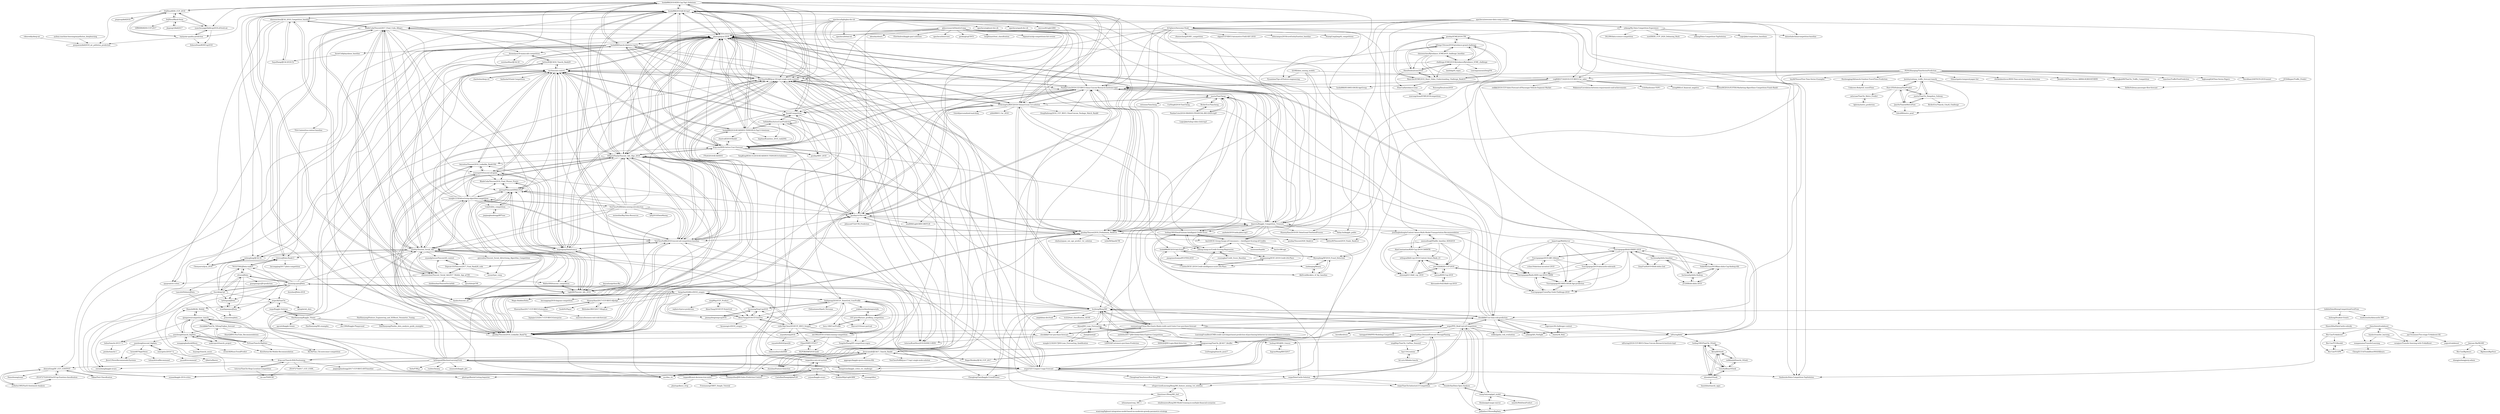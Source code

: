 digraph G {
"luoda888/2018-KDD-Cup-Top1-Solutions" -> "DrJZhou/KDD_CUP_2018"
"luoda888/2018-KDD-Cup-Top1-Solutions" -> "luoda888/2018-IJCAI-top3"
"luoda888/2018-KDD-Cup-Top1-Solutions" -> "luoda888/2018-KUAISHOU-TSINGHUA-Top13-Solutions"
"luoda888/2018-KDD-Cup-Top1-Solutions" -> "ryancheunggit/kddcup2018-of-fresh-air"
"luoda888/2018-KDD-Cup-Top1-Solutions" -> "txytju/air-quality-prediction"
"luoda888/2018-KDD-Cup-Top1-Solutions" -> "luoda888/tianchi-diabetes-top12"
"luoda888/2018-KDD-Cup-Top1-Solutions" -> "plantsgo/ijcai-2018"
"luoda888/2018-KDD-Cup-Top1-Solutions" -> "YouChouNoBB/ijcai-18-top2-single-mole-solution"
"luoda888/2018-KDD-Cup-Top1-Solutions" -> "linxid/Competition"
"luoda888/2018-KDD-Cup-Top1-Solutions" -> "DiligentPanda/Tencent_Ads_Algo_2018"
"luoda888/2018-KDD-Cup-Top1-Solutions" -> "guoday/ctrNet-tool"
"luoda888/2018-KDD-Cup-Top1-Solutions" -> "jiuxianghedonglu/Context-Aware-Multi-Modal-Transportation-Recommendation"
"luoda888/2018-KDD-Cup-Top1-Solutions" -> "nzc/tencent-contest"
"luoda888/2018-KDD-Cup-Top1-Solutions" -> "PPshrimpGo/BDCI2018-ChinauUicom-1st-solution"
"drop-out/Tianchi-Wifi-Positioning" -> "totoruo/TianChi-Shop-Location-Competition"
"drop-out/Tianchi-Wifi-Positioning" -> "iie-cas/TIANCHI"
"drop-out/Tianchi-Wifi-Positioning" -> "jiaqiangbandongg/2017-CCF-BDCI-ANT-baseline"
"drop-out/Tianchi-Wifi-Positioning" -> "ZS167275/2017_CCF_CODE_"
"drop-out/Tianchi-Wifi-Positioning" -> "Jessicamidi/IJCAI17_Tianchi_Rank4"
"drop-out/Tianchi-Wifi-Positioning" -> "drop-out/RNN-Active-User-Forecast"
"drop-out/Tianchi-Wifi-Positioning" -> "demonSong/DF_CCF_CONTEST"
"totoruo/TianChi-Shop-Location-Competition" -> "drop-out/Tianchi-Wifi-Positioning"
"totoruo/TianChi-Shop-Location-Competition" -> "iie-cas/TIANCHI"
"YouChouNoBB/2018-tencent-ad-competition-baseline" -> "guoday/Tencent2018_Lookalike_Rank7th"
"YouChouNoBB/2018-tencent-ad-competition-baseline" -> "YouChouNoBB/ijcai-18-top2-single-mole-solution"
"YouChouNoBB/2018-tencent-ad-competition-baseline" -> "freelzy/Tencent_Social_Ads"
"YouChouNoBB/2018-tencent-ad-competition-baseline" -> "plantsgo/ijcai-2018"
"YouChouNoBB/2018-tencent-ad-competition-baseline" -> "DiligentPanda/Tencent_Ads_Algo_2018"
"YouChouNoBB/2018-tencent-ad-competition-baseline" -> "nzc/dnn_ctr" ["e"=1]
"YouChouNoBB/2018-tencent-ad-competition-baseline" -> "luoda888/2018-IJCAI-top3"
"YouChouNoBB/2018-tencent-ad-competition-baseline" -> "liupengsay/DataScience"
"YouChouNoBB/2018-tencent-ad-competition-baseline" -> "wangle1218/Advertising-algorithm-competition"
"YouChouNoBB/2018-tencent-ad-competition-baseline" -> "nzc/tencent-contest"
"YouChouNoBB/2018-tencent-ad-competition-baseline" -> "guoday/Tencent2019_Preliminary_Rank1st"
"YouChouNoBB/2018-tencent-ad-competition-baseline" -> "BladeCoda/Tencent2017_Final_Coda_Allegro"
"YouChouNoBB/2018-tencent-ad-competition-baseline" -> "guoday/ctrNet-tool"
"YouChouNoBB/2018-tencent-ad-competition-baseline" -> "jiarenyf/TencentSPA02-PreA"
"YouChouNoBB/2018-tencent-ad-competition-baseline" -> "PandasCute/2018-CCF-BDCI-China-Unicom-Research-Institute-top2"
"ShawnyXiao/2017-CCF-BDCI-AIJudge" -> "llhthinker/BDCI2017-MingLue"
"ShawnyXiao/2017-CCF-BDCI-AIJudge" -> "ShawnyXiao/2017-CCF-BDCI-Enterprise"
"ShawnyXiao/2017-CCF-BDCI-AIJudge" -> "lisidi/SLPlayer" ["e"=1]
"guoday/ctrNet-tool" -> "guoday/Tencent2018_Lookalike_Rank7th"
"guoday/ctrNet-tool" -> "nzc/tencent-contest"
"guoday/ctrNet-tool" -> "PandasCute/2018-CCF-BDCI-China-Unicom-Research-Institute-top2"
"guoday/ctrNet-tool" -> "guoday/Tencent2019_Preliminary_Rank1st"
"guoday/ctrNet-tool" -> "dayeren/Kaggle_Competition_Treasure"
"guoday/ctrNet-tool" -> "DiligentPanda/Tencent_Ads_Algo_2018"
"guoday/ctrNet-tool" -> "PPshrimpGo/BDCI2018-ChinauUicom-1st-solution"
"guoday/ctrNet-tool" -> "YouChouNoBB/ijcai-18-top2-single-mole-solution"
"guoday/ctrNet-tool" -> "nzc/dnn_ctr" ["e"=1]
"guoday/ctrNet-tool" -> "plantsgo/ijcai-2018"
"guoday/ctrNet-tool" -> "luoda888/2018-IJCAI-top3"
"guoday/ctrNet-tool" -> "ouwenjie03/tencent-ad-game"
"guoday/ctrNet-tool" -> "neal668/LightGBM-GBDT-LR" ["e"=1]
"guoday/ctrNet-tool" -> "Johnson0722/CTR_Prediction" ["e"=1]
"guoday/ctrNet-tool" -> "lzy23/DCIC-Group-Image-of-Consumers-----Intelligent-Scoring-of-Credits"
"shenweichen/Bytedance_ICME2019_challenge_baseline" -> "challenge-ICME2019-Bytedance/Bytedance_ICME_challenge"
"shenweichen/Bytedance_ICME2019_challenge_baseline" -> "JiDong-CS/icme2019-bytedance-grand-challenge"
"shenweichen/Bytedance_ICME2019_challenge_baseline" -> "ShenDezhou/icme2019"
"shenweichen/Bytedance_ICME2019_challenge_baseline" -> "Rearcher/ICME2019_Short_Video_Understanding_Challenge_Rank14"
"shenweichen/Bytedance_ICME2019_challenge_baseline" -> "VoldeMortzzz/2019Baai-zhihu-Cup-findexp-4th"
"shenweichen/Bytedance_ICME2019_challenge_baseline" -> "guoday/ICME2019-CTR"
"JiDong-CS/icme2019-bytedance-grand-challenge" -> "Rearcher/ICME2019_Short_Video_Understanding_Challenge_Rank14"
"JiDong-CS/icme2019-bytedance-grand-challenge" -> "shenweichen/Bytedance_ICME2019_challenge_baseline"
"JiDong-CS/icme2019-bytedance-grand-challenge" -> "guoday/ICME2019-CTR"
"JiDong-CS/icme2019-bytedance-grand-challenge" -> "challenge-ICME2019-Bytedance/Bytedance_ICME_challenge"
"JiDong-CS/icme2019-bytedance-grand-challenge" -> "ShenDezhou/icme2019"
"JiDong-CS/icme2019-bytedance-grand-challenge" -> "guoday/Tencent2019_Preliminary_Rank1st"
"chenkkkk/User-loan-risk-prediction" -> "hczheng/Rong360"
"chenkkkk/User-loan-risk-prediction" -> "yzkang/QH_FInSight"
"chenkkkk/User-loan-risk-prediction" -> "sunwantong/China-Merchants-Bank-credit-card-Cente-User-purchase-forecast"
"chenkkkk/User-loan-risk-prediction" -> "wepe/PPD_RiskControlCompetition"
"chenkkkk/User-loan-risk-prediction" -> "rogeroyer/AI-challenger-contest"
"chenkkkk/User-loan-risk-prediction" -> "PandasCute/2018-CCF-BDCI-China-Unicom-Research-Institute-top2"
"chenkkkk/User-loan-risk-prediction" -> "chizhu/AI_Risk"
"chenkkkk/User-loan-risk-prediction" -> "chenkkkk/User-purchase-forecast"
"chenkkkk/User-loan-risk-prediction" -> "wikke/ppdai_risk_evaluation" ["e"=1]
"chenkkkk/User-loan-risk-prediction" -> "infturing/kdxf"
"chenkkkk/User-loan-risk-prediction" -> "plantsgo/ijcai-2018"
"chenkkkk/User-loan-risk-prediction" -> "juzstu/TianCheng"
"chenkkkk/User-loan-risk-prediction" -> "klyan/JDD_Loan_Forecasting"
"iphysresearch/DataSciComp" -> "Smilexuhc/Data-Competition-TopSolution" ["e"=1]
"iphysresearch/DataSciComp" -> "EliotAndres/kaggle-past-solutions" ["e"=1]
"iphysresearch/DataSciComp" -> "YouChouNoBB/ijcai-18-top2-single-mole-solution"
"iphysresearch/DataSciComp" -> "apachecn/Interview" ["e"=1]
"iphysresearch/DataSciComp" -> "wepe/O2O-Coupon-Usage-Forecast"
"iphysresearch/DataSciComp" -> "geekinglcq/CDCS" ["e"=1]
"iphysresearch/DataSciComp" -> "apachecn/fe4ml-zh" ["e"=1]
"iphysresearch/DataSciComp" -> "ChenglongChen/kaggle-CrowdFlower" ["e"=1]
"iphysresearch/DataSciComp" -> "plantsgo/ijcai-2018"
"iphysresearch/DataSciComp" -> "brightmart/text_classification" ["e"=1]
"iphysresearch/DataSciComp" -> "zhpmatrix/nlp-competitions-list-review" ["e"=1]
"iphysresearch/DataSciComp" -> "PPshrimpGo/BDCI2018-ChinauUicom-1st-solution"
"iphysresearch/DataSciComp" -> "PandasCute/2018-CCF-BDCI-China-Unicom-Research-Institute-top2"
"iphysresearch/DataSciComp" -> "dayeren/Kaggle_Competition_Treasure"
"iphysresearch/DataSciComp" -> "aksnzhy/xlearn" ["e"=1]
"plantsgo/ijcai-2018" -> "YouChouNoBB/ijcai-18-top2-single-mole-solution"
"plantsgo/ijcai-2018" -> "luoda888/2018-IJCAI-top3"
"plantsgo/ijcai-2018" -> "DiligentPanda/Tencent_Ads_Algo_2018"
"plantsgo/ijcai-2018" -> "duxuhao/Feature-Selection" ["e"=1]
"plantsgo/ijcai-2018" -> "luoda888/tianchi-diabetes-top12"
"plantsgo/ijcai-2018" -> "YouChouNoBB/2018-tencent-ad-competition-baseline"
"plantsgo/ijcai-2018" -> "guoday/Tencent2018_Lookalike_Rank7th"
"plantsgo/ijcai-2018" -> "dayeren/Kaggle_Competition_Treasure"
"plantsgo/ijcai-2018" -> "PandasCute/2018-CCF-BDCI-China-Unicom-Research-Institute-top2"
"plantsgo/ijcai-2018" -> "guoday/Tencent2019_Preliminary_Rank1st"
"plantsgo/ijcai-2018" -> "nzc/tencent-contest"
"plantsgo/ijcai-2018" -> "nzc/dnn_ctr" ["e"=1]
"plantsgo/ijcai-2018" -> "drop-out/RNN-Active-User-Forecast"
"plantsgo/ijcai-2018" -> "PPshrimpGo/BDCI2018-ChinauUicom-1st-solution"
"plantsgo/ijcai-2018" -> "freelzy/Tencent_Social_Ads"
"luoda888/2018-IJCAI-top3" -> "plantsgo/ijcai-2018"
"luoda888/2018-IJCAI-top3" -> "YouChouNoBB/ijcai-18-top2-single-mole-solution"
"luoda888/2018-IJCAI-top3" -> "luoda888/tianchi-diabetes-top12"
"luoda888/2018-IJCAI-top3" -> "luoda888/2018-KDD-Cup-Top1-Solutions"
"luoda888/2018-IJCAI-top3" -> "drop-out/RNN-Active-User-Forecast"
"luoda888/2018-IJCAI-top3" -> "guoday/Tencent2018_Lookalike_Rank7th"
"luoda888/2018-IJCAI-top3" -> "luoda888/2018-KUAISHOU-TSINGHUA-Top13-Solutions"
"luoda888/2018-IJCAI-top3" -> "freelzy/Tencent_Social_Ads"
"luoda888/2018-IJCAI-top3" -> "PandasCute/2018-CCF-BDCI-China-Unicom-Research-Institute-top2"
"luoda888/2018-IJCAI-top3" -> "linxid/Competition"
"luoda888/2018-IJCAI-top3" -> "YouChouNoBB/2018-tencent-ad-competition-baseline"
"luoda888/2018-IJCAI-top3" -> "shenweichen/Tencent_Social_Ads2017_Mobile_App_pCVR"
"luoda888/2018-IJCAI-top3" -> "PPshrimpGo/BDCI2018-ChinauUicom-1st-solution"
"luoda888/2018-IJCAI-top3" -> "DiligentPanda/Tencent_Ads_Algo_2018"
"luoda888/2018-IJCAI-top3" -> "shenweichen/IJCAI_2018_Competition_baseline"
"PENGZhaoqing/TimeSeriesPrediction" -> "Jenniferz28/Time-Series-ARIMA-XGBOOST-RNN" ["e"=1]
"PENGZhaoqing/TimeSeriesPrediction" -> "lieyingkub99/TIanChi_Traffic_Competition"
"PENGZhaoqing/TimeSeriesPrediction" -> "xiaochus/TrafficFlowPrediction" ["e"=1]
"PENGZhaoqing/TimeSeriesPrediction" -> "liangyaorong/TianChi_IJCAI17_KouBei"
"PENGZhaoqing/TimeSeriesPrediction" -> "YouChouNoBB/ijcai-18-top2-single-mole-solution"
"PENGZhaoqing/TimeSeriesPrediction" -> "Justdcy/subway_traffic_forecast-tianchi"
"PENGZhaoqing/TimeSeriesPrediction" -> "bighuang624/Time-Series-Papers" ["e"=1]
"PENGZhaoqing/TimeSeriesPrediction" -> "Davidham3/ASTGCN-2019-mxnet" ["e"=1]
"PENGZhaoqing/TimeSeriesPrediction" -> "cxq80803716/2019-CCF-BDCI-Car_sales"
"PENGZhaoqing/TimeSeriesPrediction" -> "hzy46/TensorFlow-Time-Series-Examples" ["e"=1]
"PENGZhaoqing/TimeSeriesPrediction" -> "Hushengjing/Alitianchi-Guizhou-TravelTime-Prediction"
"PENGZhaoqing/TimeSeriesPrediction" -> "hczheng/Rong360"
"PENGZhaoqing/TimeSeriesPrediction" -> "wepe/O2O-Coupon-Usage-Forecast"
"PENGZhaoqing/TimeSeriesPrediction" -> "Eilene/spatio-temporal-paper-list" ["e"=1]
"PENGZhaoqing/TimeSeriesPrediction" -> "chickenbestlover/RNN-Time-series-Anomaly-Detection" ["e"=1]
"YouChouNoBB/ijcai-18-top2-single-mole-solution" -> "plantsgo/ijcai-2018"
"YouChouNoBB/ijcai-18-top2-single-mole-solution" -> "luoda888/2018-IJCAI-top3"
"YouChouNoBB/ijcai-18-top2-single-mole-solution" -> "YouChouNoBB/2018-tencent-ad-competition-baseline"
"YouChouNoBB/ijcai-18-top2-single-mole-solution" -> "freelzy/Tencent_Social_Ads"
"YouChouNoBB/ijcai-18-top2-single-mole-solution" -> "nzc/dnn_ctr" ["e"=1]
"YouChouNoBB/ijcai-18-top2-single-mole-solution" -> "guoday/Tencent2018_Lookalike_Rank7th"
"YouChouNoBB/ijcai-18-top2-single-mole-solution" -> "guoday/Tencent2019_Preliminary_Rank1st"
"YouChouNoBB/ijcai-18-top2-single-mole-solution" -> "duxuhao/Feature-Selection" ["e"=1]
"YouChouNoBB/ijcai-18-top2-single-mole-solution" -> "DiligentPanda/Tencent_Ads_Algo_2018"
"YouChouNoBB/ijcai-18-top2-single-mole-solution" -> "luoda888/tianchi-diabetes-top12"
"YouChouNoBB/ijcai-18-top2-single-mole-solution" -> "nzc/tencent-contest"
"YouChouNoBB/ijcai-18-top2-single-mole-solution" -> "guoday/ctrNet-tool"
"YouChouNoBB/ijcai-18-top2-single-mole-solution" -> "PPshrimpGo/BDCI2018-ChinauUicom-1st-solution"
"YouChouNoBB/ijcai-18-top2-single-mole-solution" -> "PandasCute/2018-CCF-BDCI-China-Unicom-Research-Institute-top2"
"YouChouNoBB/ijcai-18-top2-single-mole-solution" -> "liupengsay/DataScience"
"dayeren/Kaggle_Competition_Treasure" -> "plantsgo/ijcai-2018"
"dayeren/Kaggle_Competition_Treasure" -> "PandasCute/2018-CCF-BDCI-China-Unicom-Research-Institute-top2"
"dayeren/Kaggle_Competition_Treasure" -> "finlay-liu/kaggle_public" ["e"=1]
"dayeren/Kaggle_Competition_Treasure" -> "luoling1993/DataFountain-Intelligent-Credit-Score"
"dayeren/Kaggle_Competition_Treasure" -> "guoday/ctrNet-tool"
"dayeren/Kaggle_Competition_Treasure" -> "guoday/Tencent2019_Preliminary_Rank1st"
"dayeren/Kaggle_Competition_Treasure" -> "anzhizh/2019-taida-jdata-top3" ["e"=1]
"dayeren/Kaggle_Competition_Treasure" -> "yiheng-wang-nv/Credit-Scoring-Regression"
"dayeren/Kaggle_Competition_Treasure" -> "lzy23/DCIC-Group-Image-of-Consumers-----Intelligent-Scoring-of-Credits"
"dayeren/Kaggle_Competition_Treasure" -> "jiuxianghedonglu/Context-Aware-Multi-Modal-Transportation-Recommendation"
"dayeren/Kaggle_Competition_Treasure" -> "juzstu/TianCheng"
"dayeren/Kaggle_Competition_Treasure" -> "drop-out/RNN-Active-User-Forecast"
"dayeren/Kaggle_Competition_Treasure" -> "ShawnyXiao/2018-DC-DataGrand-TextIntelProcess" ["e"=1]
"dayeren/Kaggle_Competition_Treasure" -> "luoda888/2018-IJCAI-top3"
"dayeren/Kaggle_Competition_Treasure" -> "Mywayking/XF2019_Fraud_Detection"
"otakurice/danshengoustyle" -> "LSC-priscilla/user_profiling_competition"
"otakurice/danshengoustyle" -> "Marco2333/user-portrait"
"sunwantong/China-Merchants-Bank-credit-card-Cente-User-purchase-forecast" -> "chenkkkk/User-purchase-forecast"
"sunwantong/China-Merchants-Bank-credit-card-Cente-User-purchase-forecast" -> "chenkkkk/User-loan-risk-prediction"
"sunwantong/China-Merchants-Bank-credit-card-Cente-User-purchase-forecast" -> "LearningFromBest/CMB-credit-card-department-prediction-of-purchasing-behavior-in-consumer-finance-scenario"
"sunwantong/China-Merchants-Bank-credit-card-Cente-User-purchase-forecast" -> "LIANSAI/Customers-purchase-Prediction"
"sunwantong/China-Merchants-Bank-credit-card-Cente-User-purchase-forecast" -> "xSupervisedLearning/Rong360_feature_mining_1st_solution"
"sunwantong/China-Merchants-Bank-credit-card-Cente-User-purchase-forecast" -> "juzstu/TianCheng"
"sunwantong/China-Merchants-Bank-credit-card-Cente-User-purchase-forecast" -> "PPshrimpGo/BDCI2018-ChinauUicom-1st-solution"
"sunwantong/China-Merchants-Bank-credit-card-Cente-User-purchase-forecast" -> "drop-out/RNN-Active-User-Forecast"
"sunwantong/China-Merchants-Bank-credit-card-Cente-User-purchase-forecast" -> "infturing/kdxf"
"sunwantong/China-Merchants-Bank-credit-card-Cente-User-purchase-forecast" -> "hczheng/Rong360"
"sunwantong/China-Merchants-Bank-credit-card-Cente-User-purchase-forecast" -> "PandasCute/2018-CCF-BDCI-China-Unicom-Research-Institute-top2"
"lzy23/DCIC-Group-Image-of-Consumers-----Intelligent-Scoring-of-Credits" -> "luoling1993/DataFountain-Intelligent-Credit-Score"
"lzy23/DCIC-Group-Image-of-Consumers-----Intelligent-Scoring-of-Credits" -> "yiheng-wang-nv/Credit-Scoring-Regression"
"lzy23/DCIC-Group-Image-of-Consumers-----Intelligent-Scoring-of-Credits" -> "C-rawler/DCIC-2019-Credit-intelligence-score-2th-Place"
"lzy23/DCIC-Group-Image-of-Consumers-----Intelligent-Scoring-of-Credits" -> "panjianning/DCIC-2019-Credit-2th-Place"
"lzy23/DCIC-Group-Image-of-Consumers-----Intelligent-Scoring-of-Credits" -> "mannuan/dspider"
"lzy23/DCIC-Group-Image-of-Consumers-----Intelligent-Scoring-of-Credits" -> "lzy23/-HW-age"
"lzy23/DCIC-Group-Image-of-Consumers-----Intelligent-Scoring-of-Credits" -> "luoda888/XF2019-Anti-fraud"
"milkboylyf/tianchi_OGeek" -> "flytoylf/OGeek"
"milkboylyf/tianchi_OGeek" -> "GrinAndBear/OGeek"
"milkboylyf/tianchi_OGeek" -> "luoling1993/TianChi_OGeek"
"ShenDezhou/icme2019" -> "Rearcher/ICME2019_Short_Video_Understanding_Challenge_Rank14"
"ShenDezhou/icme2019" -> "challenge-ICME2019-Bytedance/Bytedance_ICME_challenge"
"ShenDezhou/icme2019" -> "EliasCai/bytedance-icme"
"ShenDezhou/icme2019" -> "JiDong-CS/icme2019-bytedance-grand-challenge"
"luoling1993/DataFountain-Intelligent-Credit-Score" -> "yiheng-wang-nv/Credit-Scoring-Regression"
"luoling1993/DataFountain-Intelligent-Credit-Score" -> "lzy23/DCIC-Group-Image-of-Consumers-----Intelligent-Scoring-of-Credits"
"luoling1993/DataFountain-Intelligent-Credit-Score" -> "C-rawler/DCIC-2019-Credit-intelligence-score-2th-Place"
"C-rawler/DCIC-2019-Credit-intelligence-score-2th-Place" -> "panjianning/DCIC-2019-Credit-2th-Place"
"C-rawler/DCIC-2019-Credit-intelligence-score-2th-Place" -> "luoling1993/DataFountain-Intelligent-Credit-Score"
"C-rawler/DCIC-2019-Credit-intelligence-score-2th-Place" -> "yiheng-wang-nv/Credit-Scoring-Regression"
"wepe/efficient-decision-tree-notes" -> "wepe/dive-into-ml-system"
"wepe/efficient-decision-tree-notes" -> "wepe/tgboost"
"wepe/efficient-decision-tree-notes" -> "plantsgo/ijcai-2018"
"wepe/efficient-decision-tree-notes" -> "plantsgo/kesci_ctrip" ["e"=1]
"wepe/efficient-decision-tree-notes" -> "Freemanzxp/GBDT_Simple_Tutorial" ["e"=1]
"txytju/air-quality-prediction" -> "ryancheunggit/kddcup2018-of-fresh-air"
"txytju/air-quality-prediction" -> "DrJZhou/KDD_CUP_2018"
"txytju/air-quality-prediction" -> "pouyaesm/kdd2018_air_pollution_prediction"
"txytju/air-quality-prediction" -> "ZebornDuan/KDDCup2018"
"hery-168/UserProfile" -> "LSC-priscilla/user_profiling_competition"
"luoda888/tianchi-diabetes-top12" -> "luoda888/2018-IJCAI-top3"
"luoda888/tianchi-diabetes-top12" -> "plantsgo/ijcai-2018"
"luoda888/tianchi-diabetes-top12" -> "YouChouNoBB/ijcai-18-top2-single-mole-solution"
"luoda888/tianchi-diabetes-top12" -> "SnowColdplay/almm_baseline"
"luoda888/tianchi-diabetes-top12" -> "cmlaughing/IJCAI-18"
"luoda888/tianchi-diabetes-top12" -> "luoda888/2018-KUAISHOU-TSINGHUA-Top13-Solutions"
"luoda888/tianchi-diabetes-top12" -> "luoda888/2018-KDD-Cup-Top1-Solutions"
"luoda888/tianchi-diabetes-top12" -> "demonSong/DF_CCF_CONTEST"
"luoda888/tianchi-diabetes-top12" -> "linxid/Competition"
"luoda888/tianchi-diabetes-top12" -> "duoan/ijcai18-mama-ads-competition"
"luoda888/tianchi-diabetes-top12" -> "chenkkkk/User-purchase-forecast"
"luoda888/tianchi-diabetes-top12" -> "zgcgreat/ctr-criteo"
"luoda888/tianchi-diabetes-top12" -> "duxuhao/Feature-Selection" ["e"=1]
"luoda888/tianchi-diabetes-top12" -> "guoday/ctrNet-tool"
"challenge-ICME2019-Bytedance/Bytedance_ICME_challenge" -> "shenweichen/Bytedance_ICME2019_challenge_baseline"
"challenge-ICME2019-Bytedance/Bytedance_ICME_challenge" -> "JiDong-CS/icme2019-bytedance-grand-challenge"
"challenge-ICME2019-Bytedance/Bytedance_ICME_challenge" -> "ShenDezhou/icme2019"
"challenge-ICME2019-Bytedance/Bytedance_ICME_challenge" -> "Leavingseason/xDeepFM" ["e"=1]
"challenge-ICME2019-Bytedance/Bytedance_ICME_challenge" -> "Rearcher/ICME2019_Short_Video_Understanding_Challenge_Rank14"
"challenge-ICME2019-Bytedance/Bytedance_ICME_challenge" -> "guoday/ICME2019-CTR"
"challenge-ICME2019-Bytedance/Bytedance_ICME_challenge" -> "lambdaji/tf_repos" ["e"=1]
"challenge-ICME2019-Bytedance/Bytedance_ICME_challenge" -> "nzc/tencent-contest"
"chizhu/AI_Risk" -> "rogeroyer/AI-challenger-contest"
"chenkkkk/TianChi_YiDongTuiJian_forecast" -> "qiangsiwei/competition_tianchi"
"chenkkkk/TianChi_YiDongTuiJian_forecast" -> "PnYuan/Tianchi-BigData"
"chenkkkk/TianChi_YiDongTuiJian_forecast" -> "chenkkkk/User-purchase-forecast"
"chenkkkk/TianChi_YiDongTuiJian_forecast" -> "ShaoQiBNU/YouTube_Recommendations" ["e"=1]
"chenkkkk/TianChi_YiDongTuiJian_forecast" -> "yanshengli/tianchi_bigdata"
"AI-Sphere/Awesome-Noah" -> "ShawnyXiao/2018-DC-DataGrand-TextIntelProcess" ["e"=1]
"AI-Sphere/Awesome-Noah" -> "dayeren/Kaggle_Competition_Treasure"
"AI-Sphere/Awesome-Noah" -> "PandasCute/2018-CCF-BDCI-China-Unicom-Research-Institute-top2"
"AI-Sphere/Awesome-Noah" -> "plantsgo/ijcai-2018"
"AI-Sphere/Awesome-Noah" -> "zhanzecheng/SOHU_competition" ["e"=1]
"AI-Sphere/Awesome-Noah" -> "Mywayking/XF2019_Fraud_Detection"
"AI-Sphere/Awesome-Noah" -> "DiligentPanda/Tencent_Ads_Algo_2018"
"AI-Sphere/Awesome-Noah" -> "nlpjoe/CCF-BDCI-Automotive-Field-ASC-2018" ["e"=1]
"AI-Sphere/Awesome-Noah" -> "sohucampus2019/coreEntityEmotion_baseline" ["e"=1]
"AI-Sphere/Awesome-Noah" -> "chenkkkk/User-loan-risk-prediction"
"AI-Sphere/Awesome-Noah" -> "linxid/Competition"
"AI-Sphere/Awesome-Noah" -> "HuangCongQing/AI_competitions" ["e"=1]
"AI-Sphere/Awesome-Noah" -> "guoday/Tencent2018_Lookalike_Rank7th"
"AI-Sphere/Awesome-Noah" -> "guoday/Tencent2019_Preliminary_Rank1st"
"AI-Sphere/Awesome-Noah" -> "Smilexuhc/Data-Competition-TopSolution" ["e"=1]
"YouChouNoBB/data-mining-introduction" -> "YouChouNoBB/ijcai-18-top2-single-mole-solution"
"YouChouNoBB/data-mining-introduction" -> "wangle1218/Advertising-algorithm-competition"
"YouChouNoBB/data-mining-introduction" -> "YouChouNoBB/2018-tencent-ad-competition-baseline"
"YouChouNoBB/data-mining-introduction" -> "lyltj2010/DataMining"
"YouChouNoBB/data-mining-introduction" -> "guoday/Tencent2018_Lookalike_Rank7th"
"YouChouNoBB/data-mining-introduction" -> "LightR0/Tencent_Ads_2018"
"YouChouNoBB/data-mining-introduction" -> "DiligentPanda/Tencent_Ads_Algo_2018"
"YouChouNoBB/data-mining-introduction" -> "weiweifan/Big-Data-Resources" ["e"=1]
"YouChouNoBB/data-mining-introduction" -> "jiarenyf/TencentSPA02-PreA"
"YouChouNoBB/data-mining-introduction" -> "freelzy/Tencent_Social_Ads"
"YouChouNoBB/data-mining-introduction" -> "nzc/tencent-contest"
"YouChouNoBB/data-mining-introduction" -> "plantsgo/ijcai-2018"
"YouChouNoBB/data-mining-introduction" -> "nzc/dnn_ctr" ["e"=1]
"YouChouNoBB/data-mining-introduction" -> "guoday/ctrNet-tool"
"Justdcy/subway_traffic_forecast-tianchi" -> "Hust-ZYD/SubwayFlowPredict"
"Justdcy/subway_traffic_forecast-tianchi" -> "juzstu/TianChi_Hangzhou_Subway"
"Justdcy/subway_traffic_forecast-tianchi" -> "JanzYe/TianchiMetroFlow"
"Justdcy/subway_traffic_forecast-tianchi" -> "lhtlht/Subway-passenger-flow-forecast"
"Justdcy/subway_traffic_forecast-tianchi" -> "LibraM9/metro_pred"
"luoda888/2018-KUAISHOU-TSINGHUA-Top13-Solutions" -> "hellobilllee/ActiveUserPrediction"
"luoda888/2018-KUAISHOU-TSINGHUA-Top13-Solutions" -> "linxid/Competition"
"luoda888/2018-KUAISHOU-TSINGHUA-Top13-Solutions" -> "guoday/BDC_2018"
"luoda888/2018-KUAISHOU-TSINGHUA-Top13-Solutions" -> "totoruo/KuaiShou2018-RANK13-RNN"
"luoda888/2018-KUAISHOU-TSINGHUA-Top13-Solutions" -> "drop-out/RNN-Active-User-Forecast"
"luoda888/2018-KUAISHOU-TSINGHUA-Top13-Solutions" -> "luoda888/2018-IJCAI-top3"
"luoda888/2018-KUAISHOU-TSINGHUA-Top13-Solutions" -> "luoda888/2018-KDD-Cup-Top1-Solutions"
"luoda888/2018-KUAISHOU-TSINGHUA-Top13-Solutions" -> "chantcalf/2018-Rank4-"
"luoda888/2018-KUAISHOU-TSINGHUA-Top13-Solutions" -> "luoda888/tianchi-diabetes-top12"
"luoda888/2018-KUAISHOU-TSINGHUA-Top13-Solutions" -> "bigzhao/Kuaishou_2018_rank20th"
"bettenW/IJCAI18_Tianchi_Rank29" -> "duoan/ijcai18-mama-ads-competition"
"bettenW/IJCAI18_Tianchi_Rank29" -> "nzc/tencent-contest"
"bettenW/IJCAI18_Tianchi_Rank29" -> "liupengsay/DataScience"
"vikmreddy/deep-air" -> "pouyaesm/kdd2018_air_pollution_prediction"
"PandasCute/2018-CCF-BDCI-China-Unicom-Research-Institute-top2" -> "PPshrimpGo/BDCI2018-ChinauUicom-1st-solution"
"PandasCute/2018-CCF-BDCI-China-Unicom-Research-Institute-top2" -> "infturing/kdxf"
"PandasCute/2018-CCF-BDCI-China-Unicom-Research-Institute-top2" -> "guoday/ctrNet-tool"
"PandasCute/2018-CCF-BDCI-China-Unicom-Research-Institute-top2" -> "plantsgo/ijcai-2018"
"PandasCute/2018-CCF-BDCI-China-Unicom-Research-Institute-top2" -> "dayeren/Kaggle_Competition_Treasure"
"PandasCute/2018-CCF-BDCI-China-Unicom-Research-Institute-top2" -> "ZengHaihong/2018_CCF_BDCI_ChinaUnicom_Package_Match_Rank6"
"PandasCute/2018-CCF-BDCI-China-Unicom-Research-Institute-top2" -> "lzy23/DCIC-Group-Image-of-Consumers-----Intelligent-Scoring-of-Credits"
"PandasCute/2018-CCF-BDCI-China-Unicom-Research-Institute-top2" -> "luoda888/2018-IJCAI-top3"
"PandasCute/2018-CCF-BDCI-China-Unicom-Research-Institute-top2" -> "guoday/Tencent2018_Lookalike_Rank7th"
"PandasCute/2018-CCF-BDCI-China-Unicom-Research-Institute-top2" -> "linxid/Competition"
"PandasCute/2018-CCF-BDCI-China-Unicom-Research-Institute-top2" -> "YouChouNoBB/ijcai-18-top2-single-mole-solution"
"PandasCute/2018-CCF-BDCI-China-Unicom-Research-Institute-top2" -> "juzstu/TianCheng"
"PandasCute/2018-CCF-BDCI-China-Unicom-Research-Institute-top2" -> "drop-out/RNN-Active-User-Forecast"
"PandasCute/2018-CCF-BDCI-China-Unicom-Research-Institute-top2" -> "guoday/Tencent2019_Preliminary_Rank1st"
"PandasCute/2018-CCF-BDCI-China-Unicom-Research-Institute-top2" -> "luoling1993/DataFountain-Intelligent-Credit-Score"
"apachecn/lightgbm-doc-zh" -> "apachecn/xgboost-doc-zh" ["e"=1]
"apachecn/lightgbm-doc-zh" -> "neal668/LightGBM-GBDT-LR" ["e"=1]
"apachecn/lightgbm-doc-zh" -> "YouChouNoBB/2018-tencent-ad-competition-baseline"
"apachecn/lightgbm-doc-zh" -> "Smilexuhc/Data-Competition-TopSolution" ["e"=1]
"apachecn/lightgbm-doc-zh" -> "apachecn/fe4ml-zh" ["e"=1]
"apachecn/lightgbm-doc-zh" -> "nzc/dnn_ctr" ["e"=1]
"apachecn/lightgbm-doc-zh" -> "plantsgo/ijcai-2018"
"apachecn/lightgbm-doc-zh" -> "YouChouNoBB/ijcai-18-top2-single-mole-solution"
"apachecn/lightgbm-doc-zh" -> "wepe/O2O-Coupon-Usage-Forecast"
"apachecn/lightgbm-doc-zh" -> "apachecn/spark-doc-zh" ["e"=1]
"apachecn/lightgbm-doc-zh" -> "dayeren/Kaggle_Competition_Treasure"
"apachecn/lightgbm-doc-zh" -> "guoday/Tencent2019_Preliminary_Rank1st"
"apachecn/lightgbm-doc-zh" -> "BladeCoda/Tencent2017_Final_Coda_Allegro"
"apachecn/lightgbm-doc-zh" -> "microsoft/LightGBM" ["e"=1]
"apachecn/lightgbm-doc-zh" -> "duxuhao/Feature-Selection" ["e"=1]
"yaoleiliu/2017-JDD-Global-Data-Explorer-Competition" -> "SSSSQD/JDD-Login-Risk-Detection"
"yaoleiliu/2017-JDD-Global-Data-Explorer-Competition" -> "klyan/JDD_Loan_Forecasting"
"yaoleiliu/2017-JDD-Global-Data-Explorer-Competition" -> "luoling1993/JDD_Census"
"loyalzc/transfer_learning" -> "chenchiwei/tradaboost"
"loyalzc/transfer_learning" -> "surajiyer/Transfer-learning-with-TrAdaBoost"
"loyalzc/transfer_learning" -> "wangamama/TransferLearning"
"duoan/ijcai18-mama-ads-competition" -> "cmlaughing/IJCAI-18"
"duoan/ijcai18-mama-ads-competition" -> "weishao6hao/IJCAI-18"
"duoan/ijcai18-mama-ads-competition" -> "bettenW/IJCAI18_Tianchi_Rank29"
"zhangtianle/jd" -> "klyan/JDD_Loan_Forecasting"
"zhangtianle/jd" -> "wangle1218/2017JDD-Loan_Forecasting_Qualification"
"ShawnyXiao/2017-CCF-BDCI-Enterprise" -> "xiaorancs/business-exit-risk-forecast"
"ShawnyXiao/2017-CCF-BDCI-Enterprise" -> "linjinjin123/2017-CCF-BDCI-Enterprise"
"ShawnyXiao/2017-CCF-BDCI-Enterprise" -> "ShawnyXiao/2017-CCF-BDCI-AIJudge"
"klyan/JDD_Loan_Forecasting" -> "zhangtianle/jd"
"klyan/JDD_Loan_Forecasting" -> "yaoleiliu/2017-JDD-Global-Data-Explorer-Competition"
"klyan/JDD_Loan_Forecasting" -> "wangle1218/2017JDD-Loan_Forecasting_Qualification"
"juzstu/TianCheng" -> "BirderEric/Tiancheng"
"juzstu/TianCheng" -> "CuiNing6/2018-TianCheng"
"juzstu/TianCheng" -> "PandasCute/2018-ORANGE-FINANCIAL-BIG-DATA-top9"
"juzstu/TianCheng" -> "rationme/Taincheng"
"juzstu/TianCheng" -> "PPshrimpGo/BDCI2018-ChinauUicom-1st-solution"
"juzstu/TianCheng" -> "luoda888/XF2019-Anti-fraud"
"juzstu/TianCheng" -> "luoling1993/DataFountain-Intelligent-Credit-Score"
"yiheng-wang-nv/Credit-Scoring-Regression" -> "luoling1993/DataFountain-Intelligent-Credit-Score"
"yiheng-wang-nv/Credit-Scoring-Regression" -> "lzy23/DCIC-Group-Image-of-Consumers-----Intelligent-Scoring-of-Credits"
"yiheng-wang-nv/Credit-Scoring-Regression" -> "renxingkai/Credit_Score_Baseline"
"yiheng-wang-nv/Credit-Scoring-Regression" -> "C-rawler/DCIC-2019-Credit-intelligence-score-2th-Place"
"yiheng-wang-nv/Credit-Scoring-Regression" -> "panjianning/DCIC-2019-Credit-2th-Place"
"ultimatejoe/rong_360_1" -> "woairong/Xgboost-integration-model-based-on-moderate-greedy-parametric-strategy"
"xuyanfu/smp2018" -> "xuyanfu/RASAOpenQA"
"juzstu/TianChi_Hangzhou_Subway" -> "JanzYe/TianchiMetroFlow"
"juzstu/TianChi_Hangzhou_Subway" -> "Hust-ZYD/SubwayFlowPredict"
"juzstu/TianChi_Hangzhou_Subway" -> "BirderEric/Tianchi_CityAI_Challenge"
"juzstu/TianChi_Hangzhou_Subway" -> "Justdcy/subway_traffic_forecast-tianchi"
"guoday/Tencent2019_Preliminary_Rank1st" -> "bettenW/Tencent2019_Finals_Rank1st" ["e"=1]
"guoday/Tencent2019_Preliminary_Rank1st" -> "guoday/Tencent2020_Rank1st" ["e"=1]
"guoday/Tencent2019_Preliminary_Rank1st" -> "YouChouNoBB/ijcai-18-top2-single-mole-solution"
"guoday/Tencent2019_Preliminary_Rank1st" -> "guoday/ctrNet-tool"
"guoday/Tencent2019_Preliminary_Rank1st" -> "plantsgo/ijcai-2018"
"guoday/Tencent2019_Preliminary_Rank1st" -> "DiligentPanda/Tencent_Ads_Algo_2018"
"guoday/Tencent2019_Preliminary_Rank1st" -> "dayeren/Kaggle_Competition_Treasure"
"guoday/Tencent2019_Preliminary_Rank1st" -> "guoday/Tencent2018_Lookalike_Rank7th"
"guoday/Tencent2019_Preliminary_Rank1st" -> "chizhu/yiguan_sex_age_predict_1st_solution" ["e"=1]
"guoday/Tencent2019_Preliminary_Rank1st" -> "nzc/tencent-contest"
"guoday/Tencent2019_Preliminary_Rank1st" -> "PandasCute/2018-CCF-BDCI-China-Unicom-Research-Institute-top2"
"guoday/Tencent2019_Preliminary_Rank1st" -> "wzhe06/SparkCTR" ["e"=1]
"guoday/Tencent2019_Preliminary_Rank1st" -> "nzc/dnn_ctr" ["e"=1]
"guoday/Tencent2019_Preliminary_Rank1st" -> "ChenglongChen/tensorflow-DeepFM" ["e"=1]
"guoday/Tencent2019_Preliminary_Rank1st" -> "YouChouNoBB/2018-tencent-ad-competition-baseline"
"wepe/dive-into-ml-system" -> "wepe/efficient-decision-tree-notes"
"wepe/dive-into-ml-system" -> "Jessicamidi/IJCAI17_Tianchi_Rank4"
"wepe/dive-into-ml-system" -> "plantsgo/ijcai-2018"
"wepe/dive-into-ml-system" -> "wepe/tgboost"
"wepe/dive-into-ml-system" -> "freelzy/Tencent_Social_Ads"
"loyalzc/tencent_ad" -> "LightR0/Tencent_Ads_2018"
"loyalzc/tencent_ad" -> "jiarenyf/TencentSPA02-PreA"
"jiuxianghedonglu/Context-Aware-Multi-Modal-Transportation-Recommendation" -> "yaoxuefeng6/Paddle_baseline_KDD2019"
"jiuxianghedonglu/Context-Aware-Multi-Modal-Transportation-Recommendation" -> "AlanConstantine/KDD-Cup-2019-CAMMTR"
"jiuxianghedonglu/Context-Aware-Multi-Modal-Transportation-Recommendation" -> "ywc1026/KDD-CUP-2019"
"jiuxianghedonglu/Context-Aware-Multi-Modal-Transportation-Recommendation" -> "shiwang0211/kdd_cup_2019"
"jiuxianghedonglu/Context-Aware-Multi-Modal-Transportation-Recommendation" -> "Travisgogogo/Baidu-KDD-cup-2019-CAMM"
"nzc/tencent-contest" -> "ouwenjie03/tencent-ad-game"
"nzc/tencent-contest" -> "guoday/Tencent2018_Lookalike_Rank7th"
"nzc/tencent-contest" -> "liupengsay/DataScience"
"nzc/tencent-contest" -> "DiligentPanda/Tencent_Ads_Algo_2018"
"nzc/tencent-contest" -> "keyunluo/Tencent2018_Lookalike_Rank10th"
"nzc/tencent-contest" -> "guoday/ctrNet-tool"
"nzc/tencent-contest" -> "nzc/dnn_ctr" ["e"=1]
"nzc/tencent-contest" -> "jiarenyf/TencentSPA02-PreA"
"nzc/tencent-contest" -> "bettenW/IJCAI18_Tianchi_Rank29"
"nzc/tencent-contest" -> "plantsgo/ijcai-2018"
"nzc/tencent-contest" -> "drop-out/RNN-Active-User-Forecast"
"nzc/tencent-contest" -> "charleshm/deep-ctr"
"nzc/tencent-contest" -> "fanfanda/OGeek-Competition" ["e"=1]
"nzc/tencent-contest" -> "YouChouNoBB/ijcai-18-top2-single-mole-solution"
"nzc/tencent-contest" -> "luoda888/HUAWEI-DIGIX-AgeGroup" ["e"=1]
"yaoxuefeng6/Paddle_baseline_KDD2019" -> "jiuxianghedonglu/Context-Aware-Multi-Modal-Transportation-Recommendation"
"yaoxuefeng6/Paddle_baseline_KDD2019" -> "ywc1026/KDD-CUP-2019"
"yaoxuefeng6/Paddle_baseline_KDD2019" -> "isthegoal/kdd-cup-2019-Context-Aware-Rank_23"
"yaoxuefeng6/Paddle_baseline_KDD2019" -> "shiwang0211/kdd_cup_2019"
"yaoxuefeng6/Paddle_baseline_KDD2019" -> "Travisgogogo/Baidu-KDD-cup-2019-CAMM"
"yaoxuefeng6/Paddle_baseline_KDD2019" -> "AlanConstantine/KDD-Cup-2019-CAMMTR"
"DiligentPanda/Tencent_Ads_Algo_2018" -> "guoday/Tencent2018_Lookalike_Rank7th"
"DiligentPanda/Tencent_Ads_Algo_2018" -> "nzc/tencent-contest"
"DiligentPanda/Tencent_Ads_Algo_2018" -> "ouwenjie03/tencent-ad-game"
"DiligentPanda/Tencent_Ads_Algo_2018" -> "liupengsay/DataScience"
"DiligentPanda/Tencent_Ads_Algo_2018" -> "plantsgo/ijcai-2018"
"DiligentPanda/Tencent_Ads_Algo_2018" -> "keyunluo/Tencent2018_Lookalike_Rank10th"
"DiligentPanda/Tencent_Ads_Algo_2018" -> "wangle1218/Advertising-algorithm-competition"
"DiligentPanda/Tencent_Ads_Algo_2018" -> "guoday/Tencent2019_Preliminary_Rank1st"
"DiligentPanda/Tencent_Ads_Algo_2018" -> "YouChouNoBB/ijcai-18-top2-single-mole-solution"
"DiligentPanda/Tencent_Ads_Algo_2018" -> "YouChouNoBB/2018-tencent-ad-competition-baseline"
"DiligentPanda/Tencent_Ads_Algo_2018" -> "guoday/ctrNet-tool"
"DiligentPanda/Tencent_Ads_Algo_2018" -> "jiarenyf/TencentSPA02-PreA"
"DiligentPanda/Tencent_Ads_Algo_2018" -> "luoda888/2018-IJCAI-top3"
"DiligentPanda/Tencent_Ads_Algo_2018" -> "LightR0/Tencent_Ads_2018"
"DiligentPanda/Tencent_Ads_Algo_2018" -> "drop-out/RNN-Active-User-Forecast"
"PPshrimpGo/BDCI2018-ChinauUicom-1st-solution" -> "PandasCute/2018-CCF-BDCI-China-Unicom-Research-Institute-top2"
"PPshrimpGo/BDCI2018-ChinauUicom-1st-solution" -> "juzstu/TianCheng"
"PPshrimpGo/BDCI2018-ChinauUicom-1st-solution" -> "infturing/kdxf"
"PPshrimpGo/BDCI2018-ChinauUicom-1st-solution" -> "plantsgo/ijcai-2018"
"PPshrimpGo/BDCI2018-ChinauUicom-1st-solution" -> "guoday/ctrNet-tool"
"PPshrimpGo/BDCI2018-ChinauUicom-1st-solution" -> "ZengHaihong/2018_CCF_BDCI_ChinaUnicom_Package_Match_Rank6"
"PPshrimpGo/BDCI2018-ChinauUicom-1st-solution" -> "luoda888/2018-IJCAI-top3"
"PPshrimpGo/BDCI2018-ChinauUicom-1st-solution" -> "OsloAI/personalized-matching" ["e"=1]
"PPshrimpGo/BDCI2018-ChinauUicom-1st-solution" -> "YouChouNoBB/ijcai-18-top2-single-mole-solution"
"PPshrimpGo/BDCI2018-ChinauUicom-1st-solution" -> "yilifzf/BDCI_Car_2018" ["e"=1]
"PPshrimpGo/BDCI2018-ChinauUicom-1st-solution" -> "luoling1993/DataFountain-Intelligent-Credit-Score"
"PPshrimpGo/BDCI2018-ChinauUicom-1st-solution" -> "linxid/Competition"
"PPshrimpGo/BDCI2018-ChinauUicom-1st-solution" -> "yiheng-wang-nv/Credit-Scoring-Regression"
"PPshrimpGo/BDCI2018-ChinauUicom-1st-solution" -> "drop-out/RNN-Active-User-Forecast"
"PPshrimpGo/BDCI2018-ChinauUicom-1st-solution" -> "sunwantong/China-Merchants-Bank-credit-card-Cente-User-purchase-forecast"
"03pie/SMPCUP2017" -> "chauncyzhu/csdnSMP"
"03pie/SMPCUP2017" -> "NLPOR/SMP2018-task1"
"NLPOR/SMP2018-task1" -> "03pie/SMPCUP2017"
"ryancheunggit/kddcup2018-of-fresh-air" -> "DrJZhou/KDD_CUP_2018"
"ryancheunggit/kddcup2018-of-fresh-air" -> "txytju/air-quality-prediction"
"ryancheunggit/kddcup2018-of-fresh-air" -> "ZebornDuan/KDDCup2018"
"charleshm/deep-ctr" -> "nzc/tencent-contest"
"ouwenjie03/tencent-ad-game" -> "nzc/tencent-contest"
"ouwenjie03/tencent-ad-game" -> "liupengsay/DataScience"
"ouwenjie03/tencent-ad-game" -> "guoday/Tencent2018_Lookalike_Rank7th"
"ouwenjie03/tencent-ad-game" -> "keyunluo/Tencent2018_Lookalike_Rank10th"
"ouwenjie03/tencent-ad-game" -> "DiligentPanda/Tencent_Ads_Algo_2018"
"ouwenjie03/tencent-ad-game" -> "BladeCoda/Tencent2018_Final_Phrase_Presto"
"ouwenjie03/tencent-ad-game" -> "LightR0/Tencent_Ads_2018"
"ouwenjie03/tencent-ad-game" -> "jiarenyf/TencentSPA02-PreA"
"ouwenjie03/tencent-ad-game" -> "loyalzc/tencent_ad"
"chantcalf/2018-Rank4-" -> "drop-out/RNN-Active-User-Forecast"
"Questions1/Rong360_2nd" -> "xSupervisedLearning/Rong360_feature_mining_1st_solution"
"Questions1/Rong360_2nd" -> "shuiliwanwu/Rong360-Model-training-in-multiple-financial-scenarios"
"Questions1/Rong360_2nd" -> "ultimatejoe/rong_360_1"
"guoday/Tencent2018_Lookalike_Rank7th" -> "nzc/tencent-contest"
"guoday/Tencent2018_Lookalike_Rank7th" -> "DiligentPanda/Tencent_Ads_Algo_2018"
"guoday/Tencent2018_Lookalike_Rank7th" -> "keyunluo/Tencent2018_Lookalike_Rank10th"
"guoday/Tencent2018_Lookalike_Rank7th" -> "ouwenjie03/tencent-ad-game"
"guoday/Tencent2018_Lookalike_Rank7th" -> "guoday/ctrNet-tool"
"guoday/Tencent2018_Lookalike_Rank7th" -> "liupengsay/DataScience"
"guoday/Tencent2018_Lookalike_Rank7th" -> "YouChouNoBB/2018-tencent-ad-competition-baseline"
"guoday/Tencent2018_Lookalike_Rank7th" -> "nzc/dnn_ctr" ["e"=1]
"guoday/Tencent2018_Lookalike_Rank7th" -> "YouChouNoBB/ijcai-18-top2-single-mole-solution"
"guoday/Tencent2018_Lookalike_Rank7th" -> "plantsgo/ijcai-2018"
"guoday/Tencent2018_Lookalike_Rank7th" -> "luoda888/2018-IJCAI-top3"
"guoday/Tencent2018_Lookalike_Rank7th" -> "jiarenyf/TencentSPA02-PreA"
"guoday/Tencent2018_Lookalike_Rank7th" -> "PandasCute/2018-CCF-BDCI-China-Unicom-Research-Institute-top2"
"guoday/Tencent2018_Lookalike_Rank7th" -> "guoday/Tencent2019_Preliminary_Rank1st"
"guoday/Tencent2018_Lookalike_Rank7th" -> "wangle1218/Advertising-algorithm-competition"
"liupengsay/DataScience" -> "nzc/tencent-contest"
"liupengsay/DataScience" -> "ouwenjie03/tencent-ad-game"
"liupengsay/DataScience" -> "guoday/Tencent2018_Lookalike_Rank7th"
"liupengsay/DataScience" -> "DiligentPanda/Tencent_Ads_Algo_2018"
"liupengsay/DataScience" -> "keyunluo/Tencent2018_Lookalike_Rank10th"
"liupengsay/DataScience" -> "bettenW/IJCAI18_Tianchi_Rank29"
"liupengsay/DataScience" -> "jiarenyf/TencentSPA02-PreA"
"liupengsay/DataScience" -> "LightR0/Tencent_Ads_2018"
"liupengsay/DataScience" -> "YouChouNoBB/2018-tencent-ad-competition-baseline"
"liupengsay/DataScience" -> "plantsgo/ijcai-2018"
"liupengsay/DataScience" -> "YouChouNoBB/ijcai-18-top2-single-mole-solution"
"ienergetic/2018-7-2" -> "yacan8/recommend"
"ienergetic/2018-7-2" -> "yanshengli/second_bigdata"
"ienergetic/2018-7-2" -> "QilinGu/Rnews"
"jiarenyf/TencentSPA02-PreA" -> "LightR0/Tencent_Ads_2018"
"jiarenyf/TencentSPA02-PreA" -> "BladeCoda/Tencent2018_Final_Phrase_Presto"
"jiarenyf/TencentSPA02-PreA" -> "loyalzc/tencent_ad"
"jiarenyf/TencentSPA02-PreA" -> "Walter000/tencent_competition"
"jiarenyf/TencentSPA02-PreA" -> "ColaDrill/tx_competition"
"jiarenyf/TencentSPA02-PreA" -> "wangle1218/Advertising-algorithm-competition"
"llhthinker/BDCI2017-MingLue" -> "ShawnyXiao/2017-CCF-BDCI-AIJudge"
"cmlaughing/IJCAI-18" -> "Chenyaorui/ijcai_2018"
"BladeCoda/Tencent2018_Final_Phrase_Presto" -> "LightR0/Tencent_Ads_2018"
"BladeCoda/Tencent2018_Final_Phrase_Presto" -> "jiarenyf/TencentSPA02-PreA"
"keyunluo/Tencent2018_Lookalike_Rank10th" -> "guoday/Tencent2018_Lookalike_Rank7th"
"keyunluo/Tencent2018_Lookalike_Rank10th" -> "nzc/tencent-contest"
"keyunluo/Tencent2018_Lookalike_Rank10th" -> "ouwenjie03/tencent-ad-game"
"hellobilllee/ActiveUserPrediction" -> "luoda888/2018-KUAISHOU-TSINGHUA-Top13-Solutions"
"hellobilllee/ActiveUserPrediction" -> "linxid/Competition"
"hellobilllee/ActiveUserPrediction" -> "hellobilllee/ActiveUserPrediction"
"hellobilllee/ActiveUserPrediction" -> "guoday/BDC_2018"
"hellobilllee/ActiveUserPrediction" -> "totoruo/KuaiShou2018-RANK13-RNN"
"hellobilllee/ActiveUserPrediction" -> "bigzhao/Kuaishou_2018_rank20th"
"panjianning/DCIC-2019-Credit-2th-Place" -> "C-rawler/DCIC-2019-Credit-intelligence-score-2th-Place"
"infturing/kdxf" -> "PandasCute/2018-CCF-BDCI-China-Unicom-Research-Institute-top2"
"infturing/kdxf" -> "infturing/2018-CCF-BDCI-China-Unicom-Research-Institute-top2"
"infturing/kdxf" -> "luoling1993/JDD_Census"
"infturing/kdxf" -> "luoling1993/TianChi_OGeek"
"AkiDroid/kirakira_xf_fqz_baseline" -> "Mywayking/XF2019_Fraud_Detection"
"AkiDroid/kirakira_xf_fqz_baseline" -> "xiadanqing/Binary"
"AkiDroid/kirakira_xf_fqz_baseline" -> "luoda888/XF2019-Anti-fraud"
"jay15summer/Two-stage-TrAdaboost.R2" -> "yiqiyu/tradaboost"
"jay15summer/Two-stage-TrAdaboost.R2" -> "surajiyer/Transfer-learning-with-TrAdaBoost"
"SayaZhang/IJCAI-2018-Ctr" -> "shenweichen/IJCAI_2018_Competition_baseline"
"demonSong/DF_CCF_CONTEST" -> "ZS167275/2018-YunYiCup-Emotion-classification"
"demonSong/DF_CCF_CONTEST" -> "Dikea/Text-Classification"
"demonSong/DF_CCF_CONTEST" -> "yorkchu1995/YunYi-Sentiment-Analysis"
"demonSong/DF_CCF_CONTEST" -> "Hanszhuang/yunyi"
"Dikea/Text-Classification" -> "demonSong/DF_CCF_CONTEST"
"shenweichen/IJCAI_2018_Competition_baseline" -> "shenweichen/Tencent_Social_Ads2017_Mobile_App_pCVR"
"shenweichen/IJCAI_2018_Competition_baseline" -> "SayaZhang/IJCAI-2018-Ctr"
"shenweichen/IJCAI_2018_Competition_baseline" -> "cmlaughing/IJCAI-18"
"shenweichen/IJCAI_2018_Competition_baseline" -> "duoan/ijcai18-mama-ads-competition"
"shenweichen/IJCAI_2018_Competition_baseline" -> "BladeCoda/Tencent2017_Final_Coda_Allegro"
"shenweichen/IJCAI_2018_Competition_baseline" -> "zgcgreat/ctr-criteo"
"shenweichen/IJCAI_2018_Competition_baseline" -> "Chenyaorui/ijcai_2018"
"ZS167275/2018-YunYiCup-Emotion-classification" -> "demonSong/DF_CCF_CONTEST"
"ZS167275/2018-YunYiCup-Emotion-classification" -> "yorkchu1995/YunYi-Sentiment-Analysis"
"yorkchu1995/YunYi-Sentiment-Analysis" -> "ZS167275/2018-YunYiCup-Emotion-classification"
"yorkchu1995/YunYi-Sentiment-Analysis" -> "demonSong/DF_CCF_CONTEST"
"Chenyaorui/ijcai_2018" -> "cmlaughing/IJCAI-18"
"wangle1218/Advertising-algorithm-competition" -> "jiarenyf/TencentSPA02-PreA"
"wangle1218/Advertising-algorithm-competition" -> "loyalzc/tencent_ad"
"wangle1218/Advertising-algorithm-competition" -> "freelzy/Tencent_Social_Ads"
"wangle1218/Advertising-algorithm-competition" -> "DiligentPanda/Tencent_Ads_Algo_2018"
"wangle1218/Advertising-algorithm-competition" -> "ColaDrill/tx_competition"
"wangle1218/Advertising-algorithm-competition" -> "guoday/Tencent2018_Lookalike_Rank7th"
"wangle1218/Advertising-algorithm-competition" -> "LightR0/Tencent_Ads_2018"
"wangle1218/Advertising-algorithm-competition" -> "luoda888/2018-IJCAI-top3"
"wangle1218/Advertising-algorithm-competition" -> "keyunluo/Tencent2018_Lookalike_Rank10th"
"wangle1218/Advertising-algorithm-competition" -> "YouChouNoBB/2018-tencent-ad-competition-baseline"
"wangle1218/Advertising-algorithm-competition" -> "BladeCoda/Tencent2018_Final_Phrase_Presto"
"wangle1218/Advertising-algorithm-competition" -> "nzc/tencent-contest"
"wangle1218/Advertising-algorithm-competition" -> "plantsgo/ijcai-2018"
"wangle1218/Advertising-algorithm-competition" -> "YouChouNoBB/data-mining-introduction"
"Hushengjing/Alitianchi-Guizhou-TravelTime-Prediction" -> "Unknown-Body/GZ_travelTime"
"wangamama/TransferLearning" -> "ChengZi1314/TradaBoostWithSklearn"
"Walter000/tencent_competition" -> "LightR0/Tencent_Ads_2018"
"Rearcher/ICME2019_Short_Video_Understanding_Challenge_Rank14" -> "guoday/ICME2019-CTR"
"Rearcher/ICME2019_Short_Video_Understanding_Challenge_Rank14" -> "ShenDezhou/icme2019"
"Rearcher/ICME2019_Short_Video_Understanding_Challenge_Rank14" -> "JiDong-CS/icme2019-bytedance-grand-challenge"
"Rearcher/ICME2019_Short_Video_Understanding_Challenge_Rank14" -> "EliasCai/bytedance-icme"
"JanzYe/TianchiMetroFlow" -> "juzstu/TianChi_Hangzhou_Subway"
"JanzYe/TianchiMetroFlow" -> "LibraM9/metro_pred"
"JanzYe/TianchiMetroFlow" -> "Hust-ZYD/SubwayFlowPredict"
"ColaDrill/tx_competition" -> "jiaqiangbandongg/RPTune"
"ColaDrill/tx_competition" -> "Walter000/tencent_competition"
"ColaDrill/tx_competition" -> "jiarenyf/TencentSPA02-PreA"
"keyunluo/python-ffm" -> "LightR0/Tencent_Ads_2018"
"PandasCute/2018-ORANGE-FINANCIAL-BIG-DATA-top9" -> "BirderEric/Tiancheng"
"PandasCute/2018-ORANGE-FINANCIAL-BIG-DATA-top9" -> "juzstu/TianCheng"
"PandasCute/2018-ORANGE-FINANCIAL-BIG-DATA-top9" -> "LogicJake/tuling-video-click-top3" ["e"=1]
"drop-out/RNN-Active-User-Forecast" -> "chantcalf/2018-Rank4-"
"drop-out/RNN-Active-User-Forecast" -> "linxid/Competition"
"drop-out/RNN-Active-User-Forecast" -> "luoda888/2018-IJCAI-top3"
"drop-out/RNN-Active-User-Forecast" -> "luoda888/2018-KUAISHOU-TSINGHUA-Top13-Solutions"
"drop-out/RNN-Active-User-Forecast" -> "plantsgo/ijcai-2018"
"drop-out/RNN-Active-User-Forecast" -> "nzc/tencent-contest"
"drop-out/RNN-Active-User-Forecast" -> "totoruo/KuaiShou2018-RANK13-RNN"
"drop-out/RNN-Active-User-Forecast" -> "FNo0/2018-KUAISHOU" ["e"=1]
"drop-out/RNN-Active-User-Forecast" -> "hellobilllee/ActiveUserPrediction"
"drop-out/RNN-Active-User-Forecast" -> "PandasCute/2018-CCF-BDCI-China-Unicom-Research-Institute-top2"
"drop-out/RNN-Active-User-Forecast" -> "DiligentPanda/Tencent_Ads_Algo_2018"
"drop-out/RNN-Active-User-Forecast" -> "YangKing0834131/2018-KUAISHOU-TSINGHUA-Solutions-" ["e"=1]
"drop-out/RNN-Active-User-Forecast" -> "guoday/BDC_2018"
"renxingkai/Credit_Score_Baseline" -> "yiheng-wang-nv/Credit-Scoring-Regression"
"isthegoal/kdd-cup-2019-Context-Aware-Rank_23" -> "ywc1026/KDD-CUP-2019"
"isthegoal/kdd-cup-2019-Context-Aware-Rank_23" -> "shiwang0211/kdd_cup_2019"
"isthegoal/kdd-cup-2019-Context-Aware-Rank_23" -> "mecya/KDD-Cup-2019"
"IngramWang/BDCI2017" -> "luoling1993/JDD_Census"
"xSupervisedLearning/Rong360_feature_mining_1st_solution" -> "Questions1/Rong360_2nd"
"xSupervisedLearning/Rong360_feature_mining_1st_solution" -> "shuiliwanwu/Rong360-Model-training-in-multiple-financial-scenarios"
"RuisongZhou/icme2019" -> "xuerongchuan/ICME2019competition"
"jiaqiangbandongg/2017-CCF-BDCI-ANT-baseline" -> "ChuanyuXue/JDD-Sales-Prediction-Contest"
"DrJZhou/KDD_CUP_2018" -> "ryancheunggit/kddcup2018-of-fresh-air"
"DrJZhou/KDD_CUP_2018" -> "luoda888/2018-KDD-Cup-Top1-Solutions"
"DrJZhou/KDD_CUP_2018" -> "txytju/air-quality-prediction"
"DrJZhou/KDD_CUP_2018" -> "piupiuup/kdd2018"
"DrJZhou/KDD_CUP_2018" -> "DrJZhou/Black-Swan"
"DrJZhou/KDD_CUP_2018" -> "pouyaesm/kdd2018_air_pollution_prediction"
"linxid/Competition" -> "hellobilllee/ActiveUserPrediction"
"linxid/Competition" -> "guoday/BDC_2018"
"linxid/Competition" -> "totoruo/KuaiShou2018-RANK13-RNN"
"LightR0/Tencent_Ads_2018" -> "jiarenyf/TencentSPA02-PreA"
"LightR0/Tencent_Ads_2018" -> "loyalzc/tencent_ad"
"LightR0/Tencent_Ads_2018" -> "BladeCoda/Tencent2018_Final_Phrase_Presto"
"LightR0/Tencent_Ads_2018" -> "Walter000/tencent_competition"
"xiadanqing/Binary" -> "AkiDroid/kirakira_xf_fqz_baseline"
"xiadanqing/Binary" -> "Mywayking/XF2019_Fraud_Detection"
"luoda888/XF2019-Anti-fraud" -> "Mywayking/XF2019_Fraud_Detection"
"luoda888/XF2019-Anti-fraud" -> "AkiDroid/kirakira_xf_fqz_baseline"
"luoda888/XF2019-Anti-fraud" -> "xiadanqing/Binary"
"luoda888/XF2019-Anti-fraud" -> "jiangxiaoshuaiya/IFLYTEK-2019"
"Mywayking/XF2019_Fraud_Detection" -> "AkiDroid/kirakira_xf_fqz_baseline"
"Mywayking/XF2019_Fraud_Detection" -> "xiadanqing/Binary"
"Mywayking/XF2019_Fraud_Detection" -> "luoda888/XF2019-Anti-fraud"
"EliasCai/bytedance-icme" -> "xuerongchuan/ICME2019competition"
"Hust-ZYD/SubwayFlowPredict" -> "Justdcy/subway_traffic_forecast-tianchi"
"Hust-ZYD/SubwayFlowPredict" -> "LibraM9/metro_pred"
"Hust-ZYD/SubwayFlowPredict" -> "aeternae/TianChi_Metro_Predict"
"Hust-ZYD/SubwayFlowPredict" -> "juzstu/TianChi_Hangzhou_Subway"
"Hust-ZYD/SubwayFlowPredict" -> "JanzYe/TianchiMetroFlow"
"ywc1026/KDD-CUP-2019" -> "isthegoal/kdd-cup-2019-Context-Aware-Rank_23"
"ywc1026/KDD-CUP-2019" -> "shiwang0211/kdd_cup_2019"
"ywc1026/KDD-CUP-2019" -> "Travisgogogo/Baidu-KDD-cup-2019-CAMM"
"ywc1026/KDD-CUP-2019" -> "mecya/KDD-Cup-2019"
"jiaqiangbandongg/RPTune" -> "ColaDrill/tx_competition"
"luoling1993/TianChi_OGeek" -> "flytoylf/OGeek"
"luoling1993/TianChi_OGeek" -> "GrinAndBear/OGeek"
"luoling1993/TianChi_OGeek" -> "xlxwalex/OGeek"
"SnowColdplay/almm_baseline" -> "SayaZhang/IJCAI-2018-Ctr"
"chenkkkk/User-purchase-forecast" -> "sunwantong/China-Merchants-Bank-credit-card-Cente-User-purchase-forecast"
"chenkkkk/User-purchase-forecast" -> "LIANSAI/Customers-purchase-Prediction"
"chenkkkk/User-purchase-forecast" -> "totoruo/KuaiShou2018-RANK13-RNN"
"GrinAndBear/OGeek" -> "flytoylf/OGeek"
"GrinAndBear/OGeek" -> "luoling1993/TianChi_OGeek"
"GrinAndBear/OGeek" -> "xlxwalex/OGeek"
"GrinAndBear/OGeek" -> "milkboylyf/tianchi_OGeek"
"flytoylf/OGeek" -> "GrinAndBear/OGeek"
"flytoylf/OGeek" -> "luoling1993/TianChi_OGeek"
"flytoylf/OGeek" -> "xlxwalex/OGeek"
"flytoylf/OGeek" -> "milkboylyf/tianchi_OGeek"
"luoling1993/JDD_Census" -> "IngramWang/BDCI2017"
"SSSSQD/JDD-Login-Risk-Detection" -> "yaoleiliu/2017-JDD-Global-Data-Explorer-Competition"
"BirderEric/Tiancheng" -> "juzstu/TianCheng"
"BirderEric/Tiancheng" -> "PandasCute/2018-ORANGE-FINANCIAL-BIG-DATA-top9"
"rogeroyer/AI-challenger-contest" -> "chizhu/AI_Risk"
"xlxwalex/OGeek" -> "flytoylf/OGeek"
"xlxwalex/OGeek" -> "GrinAndBear/OGeek"
"xlxwalex/OGeek" -> "lianzhibin/tianchi_oppo"
"xlxwalex/OGeek" -> "luoling1993/TianChi_OGeek"
"AlanConstantine/KDD-Cup-2019-CAMMTR" -> "shiwang0211/kdd_cup_2019"
"AlanConstantine/KDD-Cup-2019-CAMMTR" -> "jiuxianghedonglu/Context-Aware-Multi-Modal-Transportation-Recommendation"
"AlanConstantine/KDD-Cup-2019-CAMMTR" -> "ywc1026/KDD-CUP-2019"
"AlanConstantine/KDD-Cup-2019-CAMMTR" -> "isthegoal/kdd-cup-2019-Context-Aware-Rank_23"
"AlessandroVol23/kdd-cup-2019" -> "mecya/KDD-Cup-2019"
"shiwang0211/kdd_cup_2019" -> "ywc1026/KDD-CUP-2019"
"shiwang0211/kdd_cup_2019" -> "isthegoal/kdd-cup-2019-Context-Aware-Rank_23"
"Travisgogogo/Baidu-KDD-cup-2019-CAMM" -> "Travisgogogo/UnionPay-Geek-Challenge-2019"
"Travisgogogo/Baidu-KDD-cup-2019-CAMM" -> "Travisgogogo/HUAWEI-DIGIX-Age-prediction"
"Travisgogogo/Baidu-KDD-cup-2019-CAMM" -> "ywc1026/KDD-CUP-2019"
"mecya/KDD-Cup-2019" -> "AlessandroVol23/kdd-cup-2019"
"mecya/KDD-Cup-2019" -> "ywc1026/KDD-CUP-2019"
"mecya/KDD-Cup-2019" -> "isthegoal/kdd-cup-2019-Context-Aware-Rank_23"
"apachecn/awesome-data-comp-solution" -> "Smilexuhc/Data-Competition-TopSolution" ["e"=1]
"apachecn/awesome-data-comp-solution" -> "cxq80803716/2019-CCF-BDCI-Car_sales"
"apachecn/awesome-data-comp-solution" -> "yzkang/My-Data-Competition-Experience"
"apachecn/awesome-data-comp-solution" -> "bettenW/Tencent2019_Finals_Rank1st" ["e"=1]
"apachecn/awesome-data-comp-solution" -> "guoday/Tencent2019_Preliminary_Rank1st"
"apachecn/awesome-data-comp-solution" -> "AI-Sphere/Awesome-Noah"
"apachecn/awesome-data-comp-solution" -> "feidapeng/2016CCF_StateGrid_UserProfile"
"apachecn/awesome-data-comp-solution" -> "chenkkkk/User-loan-risk-prediction"
"apachecn/awesome-data-comp-solution" -> "finlay-liu/kaggle_public" ["e"=1]
"apachecn/awesome-data-comp-solution" -> "Pysamlam/Tips-of-Feature-engineering" ["e"=1]
"apachecn/awesome-data-comp-solution" -> "datawhalechina/competition-baseline" ["e"=1]
"yzkang/My-Data-Competition-Experience" -> "yzkang/Data-Competition-TopSolution"
"yzkang/My-Data-Competition-Experience" -> "cxq80803716/2019-CCF-BDCI-Car_sales"
"yzkang/My-Data-Competition-Experience" -> "LogicJake/competition_baselines" ["e"=1]
"yzkang/My-Data-Competition-Experience" -> "apachecn/awesome-data-comp-solution"
"yzkang/My-Data-Competition-Experience" -> "DLLXW/data-science-competition" ["e"=1]
"yzkang/My-Data-Competition-Experience" -> "xuetf/KDD_CUP_2020_Debiasing_Rush" ["e"=1]
"yzkang/My-Data-Competition-Experience" -> "datawhalechina/competition-baseline" ["e"=1]
"QLMX/data_mining_models" -> "dayeren/Kaggle_Competition_Treasure"
"QLMX/data_mining_models" -> "Pysamlam/Tips-of-Feature-engineering" ["e"=1]
"QLMX/data_mining_models" -> "cxq80803716/2019-CCF-BDCI-Car_sales"
"QLMX/data_mining_models" -> "PandasCute/2018-CCF-BDCI-China-Unicom-Research-Institute-top2"
"QLMX/data_mining_models" -> "guoday/Tencent2020_Rank1st" ["e"=1]
"cxq80803716/2019-CCF-BDCI-Car_sales" -> "zwkkk/2019-CCF-Sales-Forecast-of-Passenger-Vehicle-Segment-Market"
"cxq80803716/2019-CCF-BDCI-Car_sales" -> "Makaixin/Correlation-between-requirements-and-achievements" ["e"=1]
"cxq80803716/2019-CCF-BDCI-Car_sales" -> "luoda888/HUAWEI-DIGIX-AgeGroup" ["e"=1]
"cxq80803716/2019-CCF-BDCI-Car_sales" -> "CcIsHandsome/-TOP1-"
"cxq80803716/2019-CCF-BDCI-Car_sales" -> "PandasCute/2018-CCF-BDCI-China-Unicom-Research-Institute-top2"
"cxq80803716/2019-CCF-BDCI-Car_sales" -> "xiong666/ccf_financial_negative" ["e"=1]
"cxq80803716/2019-CCF-BDCI-Car_sales" -> "guoday/Tencent2019_Preliminary_Rank1st"
"cxq80803716/2019-CCF-BDCI-Car_sales" -> "chenkkkk/User-loan-risk-prediction"
"cxq80803716/2019-CCF-BDCI-Car_sales" -> "bettenW/2018-iFLYTEK-Marketing-Algorithms-Competition-Finals-Rank1" ["e"=1]
"JUDAIhyper/Traffic_Predict" -> "lhtlht/Subway-passenger-flow-forecast"
"wepe/Kaggle-Solution" -> "wepe/AliTianChi"
"wepe/Kaggle-Solution" -> "HanXiaoyang/Kaggle_Titanic"
"aeternae/TianChi_Metro_Predict" -> "Aplicity/metro_prediction"
"Travisgogogo/HUAWEI-DIGIX-Age-prediction" -> "Travisgogogo/UnionPay-Geek-Challenge-2019"
"Travisgogogo/HUAWEI-DIGIX-Age-prediction" -> "Travisgogogo/Baidu-KDD-cup-2019-CAMM"
"Aplicity/metro_prediction" -> "aeternae/TianChi_Metro_Predict"
"guoday/ICME2019-CTR" -> "Rearcher/ICME2019_Short_Video_Understanding_Challenge_Rank14"
"guoday/ICME2019-CTR" -> "JiDong-CS/icme2019-bytedance-grand-challenge"
"guoday/ICME2019-CTR" -> "liuchenailq/zhihu-findexp"
"yanshengli/second_bigdata" -> "ienergetic/2018-7-2"
"yanshengli/second_bigdata" -> "JloveU/NewsRecommenderSystems"
"yanshengli/second_bigdata" -> "howie6879/getNews"
"Travisgogogo/2019-datacastle-enbrands" -> "Travisgogogo/UnionPay-Geek-Challenge-2019"
"Travisgogogo/2019-datacastle-enbrands" -> "Travisgogogo/HUAWEI-DIGIX-Age-prediction"
"Travisgogogo/2019-datacastle-enbrands" -> "Travisgogogo/Baidu-KDD-cup-2019-CAMM"
"ZanyFun9/2019-BAAI-zhihu-2nd" -> "Travisgogogo/BAAI-ZHIHU-2019"
"importcpp/WebServer" -> "Travisgogogo/2019-ABC-Athena"
"importcpp/WebServer" -> "Travisgogogo/Baidu-KDD-cup-2019-CAMM"
"importcpp/WebServer" -> "Travisgogogo/2019-datacastle-enbrands"
"importcpp/WebServer" -> "Travisgogogo/UnionPay-Geek-Challenge-2019"
"importcpp/WebServer" -> "Travisgogogo/HUAWEI-DIGIX-Age-prediction"
"importcpp/WebServer" -> "Travisgogogo/BAAI-ZHIHU-2019"
"sydney-machine-learning/airpollution_deeplearning" -> "pouyaesm/kdd2018_air_pollution_prediction"
"liuchenailq/zhihu-findexp" -> "VoldeMortzzz/2019Baai-zhihu-Cup-findexp-4th"
"liuchenailq/zhihu-findexp" -> "jt120/BAAI-zhihu-2019"
"liuchenailq/zhihu-findexp" -> "liuchenailq/zhihu-baseline"
"liuchenailq/zhihu-findexp" -> "Travisgogogo/BAAI-ZHIHU-2019"
"jt120/BAAI-zhihu-2019" -> "liuchenailq/zhihu-findexp"
"jt120/BAAI-zhihu-2019" -> "VoldeMortzzz/2019Baai-zhihu-Cup-findexp-4th"
"Travisgogogo/2019-ABC-Athena" -> "Travisgogogo/UnionPay-Geek-Challenge-2019"
"Travisgogogo/2019-ABC-Athena" -> "Travisgogogo/Baidu-KDD-cup-2019-CAMM"
"Travisgogogo/2019-ABC-Athena" -> "Travisgogogo/HUAWEI-DIGIX-Age-prediction"
"Travisgogogo/2019-ABC-Athena" -> "Travisgogogo/BAAI-ZHIHU-2019"
"Travisgogogo/2019-ABC-Athena" -> "Travisgogogo/2019-datacastle-enbrands"
"Travisgogogo/2019-ABC-Athena" -> "cchan19/abchina-aicontest-2019"
"liuchenailq/zhihu-baseline" -> "liuchenailq/zhihu-findexp"
"liuchenailq/zhihu-baseline" -> "VoldeMortzzz/2019Baai-zhihu-Cup-findexp-4th"
"liuchenailq/zhihu-baseline" -> "jt120/BAAI-zhihu-2019"
"liuchenailq/zhihu-baseline" -> "Travisgogogo/BAAI-ZHIHU-2019"
"liuchenailq/zhihu-baseline" -> "ZanyFun9/2019-BAAI-zhihu-2nd"
"Travisgogogo/BAAI-ZHIHU-2019" -> "Travisgogogo/UnionPay-Geek-Challenge-2019"
"Travisgogogo/BAAI-ZHIHU-2019" -> "Travisgogogo/Baidu-KDD-cup-2019-CAMM"
"Travisgogogo/BAAI-ZHIHU-2019" -> "Travisgogogo/HUAWEI-DIGIX-Age-prediction"
"Travisgogogo/BAAI-ZHIHU-2019" -> "Travisgogogo/2019-datacastle-enbrands"
"Travisgogogo/BAAI-ZHIHU-2019" -> "Travisgogogo/2019-ABC-Athena"
"Travisgogogo/BAAI-ZHIHU-2019" -> "ZanyFun9/2019-BAAI-zhihu-2nd"
"Travisgogogo/BAAI-ZHIHU-2019" -> "liuchenailq/zhihu-baseline"
"VoldeMortzzz/2019Baai-zhihu-Cup-findexp-4th" -> "liuchenailq/zhihu-findexp"
"VoldeMortzzz/2019Baai-zhihu-Cup-findexp-4th" -> "jt120/BAAI-zhihu-2019"
"cchan19/abchina-aicontest-2019" -> "Travisgogogo/2019-ABC-Athena"
"Travisgogogo/UnionPay-Geek-Challenge-2019" -> "Travisgogogo/HUAWEI-DIGIX-Age-prediction"
"Travisgogogo/UnionPay-Geek-Challenge-2019" -> "Travisgogogo/Baidu-KDD-cup-2019-CAMM"
"wepe/AliTianChi" -> "wepe/Kaggle-Solution"
"wepe/AliTianChi" -> "Shanshi66/Ali_Mobile"
"wepe/AliTianChi" -> "underspirit/tianchi_project"
"wepe/AliTianChi" -> "dataplat/ali_data"
"yanshengli/tianchi_bigdata" -> "underspirit/tianchi_project"
"yanshengli/tianchi_bigdata" -> "qiangsiwei/competition_tianchi"
"yanshengli/tianchi_bigdata" -> "yanshengli/second_bigdata"
"yanshengli/tianchi_bigdata" -> "Shanshi66/Ali_Mobile"
"yanshengli/tianchi_bigdata" -> "wangqingbaidu/aliMusic"
"yanshengli/tianchi_bigdata" -> "leilux/tianchi-2015-7-1"
"yanshengli/tianchi_bigdata" -> "PnYuan/Tianchi-BigData"
"yanshengli/tianchi_bigdata" -> "liangyaorong/TianChi_IJCAI17_KouBei"
"Shanshi66/Ali_Mobile" -> "RecXI/Tian_Chi-newcomer-competition"
"Shanshi66/Ali_Mobile" -> "qiangsiwei/competition_tianchi"
"Bin-Cao/TCLRmodel" -> "Bin-Cao/TCGPR"
"underspirit/tianchi_project" -> "yanshengli/tianchi_bigdata"
"wepe/DataCastle-Solution" -> "wepe/PPD_RiskControlCompetition"
"wepe/DataCastle-Solution" -> "hczheng/Rong360"
"wepe/DataCastle-Solution" -> "founderfan/Data-Open-Analysis"
"wepe/DataCastle-Solution" -> "wepe/TianChi-Industry4.0-Competition"
"wepe/DataCastle-Solution" -> "wepe/O2O-Coupon-Usage-Forecast"
"wepe/DataCastle-Solution" -> "xSupervisedLearning/Rong360_feature_mining_1st_solution"
"HanXiaoyang/Kaggle_Titanic" -> "wepe/Kaggle-Solution"
"HanXiaoyang/Kaggle_Titanic" -> "agconti/kaggle-titanic" ["e"=1]
"HanXiaoyang/Kaggle_Titanic" -> "HanXiaoyang/ML-examples"
"HanXiaoyang/Kaggle_Titanic" -> "wepe/O2O-Coupon-Usage-Forecast"
"HanXiaoyang/Kaggle_Titanic" -> "HanXiaoyang/Pandas_data_analysis_guide_examples"
"HanXiaoyang/Kaggle_Titanic" -> "wepe/AliTianChi"
"HanXiaoyang/Kaggle_Titanic" -> "dnc1994/Kaggle-Playground" ["e"=1]
"leilux/tianchi-2015-7-1" -> "peizhe/tianchi-1"
"Bin-Cao/TCGPR" -> "Bin-Cao/TCLRmodel"
"Bin-Cao/Bgolearn" -> "zhangjinzhangjin/zj-admin" ["e"=1]
"qiangsiwei/competition_tianchi" -> "Shanshi66/Ali_Mobile"
"qiangsiwei/competition_tianchi" -> "leilux/tianchi-2015-7-1"
"qiangsiwei/competition_tianchi" -> "KiraYeetar/Ali-Mobile-Recommendation"
"qiangsiwei/competition_tianchi" -> "yanshengli/tianchi_bigdata"
"qiangsiwei/competition_tianchi" -> "PnYuan/Tianchi-BigData"
"qiangsiwei/competition_tianchi" -> "chenkkkk/TianChi_YiDongTuiJian_forecast"
"founderfan/Data-Open-Analysis" -> "wepe/PPD_RiskControlCompetition"
"founderfan/Data-Open-Analysis" -> "palladino1/NiuwaBigData"
"founderfan/Data-Open-Analysis" -> "wang-haiyang/ppd_model"
"wepe/PPD_RiskControlCompetition" -> "wepe/DataCastle-Solution"
"wepe/PPD_RiskControlCompetition" -> "founderfan/Data-Open-Analysis"
"wepe/PPD_RiskControlCompetition" -> "wikke/ppdai_risk_evaluation" ["e"=1]
"wepe/PPD_RiskControlCompetition" -> "hczheng/Rong360"
"wepe/PPD_RiskControlCompetition" -> "chenkkkk/User-loan-risk-prediction"
"wepe/PPD_RiskControlCompetition" -> "taenggu0309/PPD-Modeling-Competition" ["e"=1]
"wepe/PPD_RiskControlCompetition" -> "wang-haiyang/ppd_model"
"wepe/PPD_RiskControlCompetition" -> "palladino1/NiuwaBigData"
"wepe/PPD_RiskControlCompetition" -> "wepe/O2O-Coupon-Usage-Forecast"
"wepe/PPD_RiskControlCompetition" -> "dayeren/Kaggle_Competition_Treasure"
"wepe/PPD_RiskControlCompetition" -> "yzkang/QH_FInSight"
"wepe/PPD_RiskControlCompetition" -> "boredbird/woe" ["e"=1]
"wepe/PPD_RiskControlCompetition" -> "wepe/CaiNiao-DemandForecast-StoragePlaning"
"wepe/PPD_RiskControlCompetition" -> "guoday/Tencent2018_Lookalike_Rank7th"
"wepe/PPD_RiskControlCompetition" -> "wepe/TianChi-Industry4.0-Competition"
"howie6879/getNews" -> "JloveU/NewsRecommenderSystems"
"howie6879/getNews" -> "tshua/ArticalRecommand"
"palladino1/NiuwaBigData" -> "wang-haiyang/ppd_model"
"wang-haiyang/ppd_model" -> "Honlan/ppd-magic-mirror"
"wang-haiyang/ppd_model" -> "miaofu/WebDataProduct"
"wang-haiyang/ppd_model" -> "palladino1/NiuwaBigData"
"wang-haiyang/ppd_model" -> "founderfan/Data-Open-Analysis"
"Bin-Cao/TrAdaboost" -> "Bin-Cao/TCGPR"
"Bin-Cao/TrAdaboost" -> "Bin-Cao/TCLRmodel"
"Honlan/ppd-magic-mirror" -> "wang-haiyang/ppd_model"
"Honlan/ppd-magic-mirror" -> "palladino1/NiuwaBigData"
"HanXiaoyang/Feature_Engineering_and_XGBoost_Parameter_Tuning" -> "HanXiaoyang/Pandas_data_analysis_guide_examples"
"Jiaxuan-Ma/MLMD" -> "Bgolearn/BgoFace"
"Jiaxuan-Ma/MLMD" -> "Bin-Cao/Bgolearn"
"Jiaxuan-Ma/MLMD" -> "Bin-Cao/TCGPR"
"wangqingbaidu/aliMusic" -> "huyangc/tianchi_music"
"wangqingbaidu/aliMusic" -> "yanshengli/tianchi_bigdata"
"wangqingbaidu/aliMusic" -> "strint/AliMusicTrendPredict"
"hit-ustc/Alibaba-tianchi" -> "hyy1101/cainiao"
"xing89qs/TianChi_CaiNiao_Season2" -> "hyy1101/cainiao"
"wepe/TianChi-Industry4.0-Competition" -> "wepe/CaiNiao-DemandForecast-StoragePlaning"
"wepe/O2O-Coupon-Usage-Forecast" -> "YouChouNoBB/ijcai-18-top2-single-mole-solution"
"wepe/O2O-Coupon-Usage-Forecast" -> "plantsgo/ijcai-2018"
"wepe/O2O-Coupon-Usage-Forecast" -> "ycjuan/kaggle-2014-criteo" ["e"=1]
"wepe/O2O-Coupon-Usage-Forecast" -> "xiaoming-qxm/JData"
"wepe/O2O-Coupon-Usage-Forecast" -> "ChenglongChen/kaggle-CrowdFlower" ["e"=1]
"wepe/O2O-Coupon-Usage-Forecast" -> "hczheng/Rong360"
"wepe/O2O-Coupon-Usage-Forecast" -> "freelzy/Tencent_Social_Ads"
"wepe/O2O-Coupon-Usage-Forecast" -> "Smilexuhc/Data-Competition-TopSolution" ["e"=1]
"wepe/O2O-Coupon-Usage-Forecast" -> "YouChouNoBB/2018-tencent-ad-competition-baseline"
"wepe/O2O-Coupon-Usage-Forecast" -> "wepe/PPD_RiskControlCompetition"
"wepe/O2O-Coupon-Usage-Forecast" -> "wepe/DataCastle-Solution"
"wepe/O2O-Coupon-Usage-Forecast" -> "wepe/CaiNiao-DemandForecast-StoragePlaning"
"wepe/O2O-Coupon-Usage-Forecast" -> "nzc/dnn_ctr" ["e"=1]
"wepe/O2O-Coupon-Usage-Forecast" -> "ChenglongChen/tensorflow-DeepFM" ["e"=1]
"wepe/O2O-Coupon-Usage-Forecast" -> "guoday/Tencent2019_Preliminary_Rank1st"
"wepe/tgboost" -> "wepe/dive-into-ml-system"
"wepe/tgboost" -> "wepe/efficient-decision-tree-notes"
"wepe/tgboost" -> "ArdalanM/pyLightGBM" ["e"=1]
"wepe/tgboost" -> "plantsgo/Rental-Listing-Inquiries" ["e"=1]
"wepe/tgboost" -> "xswang/xflow" ["e"=1]
"wepe/tgboost" -> "CastellanZhang/alphaPLM" ["e"=1]
"wepe/tgboost" -> "ycjuan/kaggle-avazu" ["e"=1]
"wepe/tgboost" -> "YouChouNoBB/ijcai-18-top2-single-mole-solution"
"hengchao0248/ccf2016_sougou" -> "feidapeng/2016CCF_StateGrid_UserProfile"
"hengchao0248/ccf2016_sougou" -> "liyumeng/SmpCup2016"
"hengchao0248/ccf2016_sougou" -> "AbnerYang/2016CCF-SouGou"
"hengchao0248/ccf2016_sougou" -> "coderSkyChen/2016CCF_BDCI_Sougou"
"hengchao0248/ccf2016_sougou" -> "ShawnyXiao/2017-CCF-BDCI-AIJudge"
"hengchao0248/ccf2016_sougou" -> "llhthinker/BDCI2017-MingLue"
"hengchao0248/ccf2016_sougou" -> "jimmyyfeng/smpcup2016"
"hengchao0248/ccf2016_sougou" -> "Magic-Bubble/Zhihu" ["e"=1]
"hengchao0248/ccf2016_sougou" -> "hecongqing/2018-daguan-competition" ["e"=1]
"hengchao0248/ccf2016_sougou" -> "plantsgo/ijcai-2018"
"wepe/CaiNiao-DemandForecast-StoragePlaning" -> "xing89qs/TianChi_CaiNiao_Season2"
"wepe/CaiNiao-DemandForecast-StoragePlaning" -> "hyy1101/cainiao"
"wepe/CaiNiao-DemandForecast-StoragePlaning" -> "wepe/TianChi-Industry4.0-Competition"
"wepe/CaiNiao-DemandForecast-StoragePlaning" -> "liangyaorong/TianChi_IJCAI17_KouBei"
"coderSkyChen/2016CCF_BDCI_Sougou" -> "feidapeng/2016CCF_StateGrid_UserProfile"
"coderSkyChen/2016CCF_BDCI_Sougou" -> "hengchao0248/ccf2016_sougou"
"coderSkyChen/2016CCF_BDCI_Sougou" -> "zle1992/2016-ccf-data-mining-competition"
"coderSkyChen/2016CCF_BDCI_Sougou" -> "AbnerYang/2016CCF-SouGou"
"coderSkyChen/2016CCF_BDCI_Sougou" -> "TongzheZhang/DF-competition-sogou"
"coderSkyChen/2016CCF_BDCI_Sougou" -> "03pie/SMPCUP2017"
"coderSkyChen/2016CCF_BDCI_Sougou" -> "liyumeng/SmpCup2016"
"coderSkyChen/2016CCF_BDCI_Sougou" -> "xuyanfu/smp2018"
"coderSkyChen/2016CCF_BDCI_Sougou" -> "chauncyzhu/csdnSMP"
"LSC-priscilla/user_profiling_competition" -> "otakurice/danshengoustyle"
"LSC-priscilla/user_profiling_competition" -> "Marco2333/user-portrait"
"LSC-priscilla/user_profiling_competition" -> "hery-168/UserProfile"
"LSC-priscilla/user_profiling_competition" -> "feidapeng/2016CCF_StateGrid_UserProfile"
"LSC-priscilla/user_profiling_competition" -> "xuyanfu/smp2018"
"LSC-priscilla/user_profiling_competition" -> "zle1992/2016-ccf-data-mining-competition"
"xing89qs/CCF_Product" -> "AbnerYang/2016CCF-StateGrid"
"xing89qs/CCF_Product" -> "AbnerYang/2016CCF-SouGou"
"xing89qs/CCF_Product" -> "wqlin/ccf-price-prediction"
"AbnerYang/2016CCF-SouGou" -> "hengchao0248/ccf2016_sougou"
"AbnerYang/2016CCF-SouGou" -> "coderSkyChen/2016CCF_BDCI_Sougou"
"AbnerYang/2016CCF-SouGou" -> "liyumeng/SmpCup2016"
"AbnerYang/2016CCF-SouGou" -> "liyumeng/ccf2016_sougou"
"jimmyyfeng/smpcup2016" -> "liyumeng/SmpCup2016"
"zle1992/2016-ccf-data-mining-competition" -> "NLPOR/SMP2018-task1"
"zle1992/2016-ccf-data-mining-competition" -> "03pie/SMPCUP2017"
"zle1992/2016-ccf-data-mining-competition" -> "TongzheZhang/DF-competition-sogou"
"AbnerYang/2016CCF-StateGrid" -> "xing89qs/CCF_Product"
"AbnerYang/2016CCF-StateGrid" -> "AbnerYang/2016CCF-SouGou"
"lytforgood/MachineLearningTrick" -> "ycjuan/kaggle-2014-criteo" ["e"=1]
"lytforgood/MachineLearningTrick" -> "plantsgo/ijcai-2018"
"lytforgood/MachineLearningTrick" -> "Jessicamidi/IJCAI17_Tianchi_Rank4"
"lytforgood/MachineLearningTrick" -> "freelzy/Tencent_Social_Ads"
"lytforgood/MachineLearningTrick" -> "luoda888/2018-IJCAI-top3"
"lytforgood/MachineLearningTrick" -> "luoda888/tianchi-diabetes-top12"
"lytforgood/MachineLearningTrick" -> "owenzhang/kaggle-avazu" ["e"=1]
"lytforgood/MachineLearningTrick" -> "emanuele/kaggle_pbr" ["e"=1]
"lytforgood/MachineLearningTrick" -> "duxuhao/Feature-Selection" ["e"=1]
"lytforgood/MachineLearningTrick" -> "YouChouNoBB/2018-tencent-ad-competition-baseline"
"lytforgood/MachineLearningTrick" -> "wepe/O2O-Coupon-Usage-Forecast"
"lytforgood/MachineLearningTrick" -> "wepe/TianChi-Industry4.0-Competition"
"lytforgood/MachineLearningTrick" -> "chengstone/kaggle_criteo_ctr_challenge-" ["e"=1]
"lytforgood/MachineLearningTrick" -> "fmfn/FTRLp" ["e"=1]
"lytforgood/MachineLearningTrick" -> "rushter/heamy" ["e"=1]
"hczheng/Rong360" -> "chenkkkk/User-loan-risk-prediction"
"hczheng/Rong360" -> "wepe/PPD_RiskControlCompetition"
"hczheng/Rong360" -> "wepe/DataCastle-Solution"
"hczheng/Rong360" -> "yzkang/QH_FInSight"
"hczheng/Rong360" -> "sunwantong/China-Merchants-Bank-credit-card-Cente-User-purchase-forecast"
"hczheng/Rong360" -> "wepe/O2O-Coupon-Usage-Forecast"
"hczheng/Rong360" -> "chengstone/kaggle_criteo_ctr_challenge-" ["e"=1]
"hczheng/Rong360" -> "klyan/JDD_Loan_Forecasting"
"hczheng/Rong360" -> "amphibian-dev/toad" ["e"=1]
"hczheng/Rong360" -> "Questions1/Rong360_2nd"
"hczheng/Rong360" -> "dayeren/Kaggle_Competition_Treasure"
"hczheng/Rong360" -> "xSupervisedLearning/Rong360_feature_mining_1st_solution"
"hczheng/Rong360" -> "lc222/text_classification_AI100" ["e"=1]
"hczheng/Rong360" -> "PandasCute/2018-CCF-BDCI-China-Unicom-Research-Institute-top2"
"hczheng/Rong360" -> "freelzy/Tencent_Social_Ads"
"lzddzh/DataMiningCompetitionFirstPrize" -> "kuhung/Student-Grants"
"lzddzh/DataMiningCompetitionFirstPrize" -> "washuwashu/datacastle-360"
"lzddzh/DataMiningCompetitionFirstPrize" -> "AbnerYang/2016CCF-SouGou"
"xiaoming-qxm/JData" -> "foursking1/jd"
"xiaoming-qxm/JData" -> "ottsion/JData"
"xiaoming-qxm/JData" -> "totoruo/JData-Rank13"
"xiaoming-qxm/JData" -> "wepe/O2O-Coupon-Usage-Forecast"
"xiaoming-qxm/JData" -> "763337092/JData-rank37"
"xiaoming-qxm/JData" -> "ycjuan/kaggle-2014-criteo" ["e"=1]
"xiaoming-qxm/JData" -> "YouChouNoBB/ijcai-18-top2-single-mole-solution"
"xiaoming-qxm/JData" -> "wepe/AliTianChi"
"xiaoming-qxm/JData" -> "ChenglongChen/kaggle-CrowdFlower" ["e"=1]
"xiaoming-qxm/JData" -> "owenzhang/kaggle-avazu" ["e"=1]
"xiaoming-qxm/JData" -> "hengchao0248/ccf2016_sougou"
"xiaoming-qxm/JData" -> "hczheng/Rong360"
"xiaoming-qxm/JData" -> "duxuhao/JData-2018"
"xiaoming-qxm/JData" -> "lytforgood/JData"
"xiaoming-qxm/JData" -> "freelzy/Tencent_Social_Ads"
"foursking1/jd" -> "xiaoming-qxm/JData"
"foursking1/jd" -> "ottsion/JData"
"foursking1/jd" -> "totoruo/JData-Rank13"
"foursking1/jd" -> "763337092/JData-rank37"
"foursking1/jd" -> "lytforgood/JData"
"foursking1/jd" -> "drop-out/Tianchi-Wifi-Positioning"
"foursking1/jd" -> "wepe/AliTianChi"
"foursking1/jd" -> "freelzy/Tencent_Social_Ads"
"foursking1/jd" -> "owenzhang/kaggle-avazu" ["e"=1]
"foursking1/jd" -> "woaidapaopao/JData"
"foursking1/jd" -> "plantsgo/Rental-Listing-Inquiries" ["e"=1]
"feidapeng/2016CCF_StateGrid_UserProfile" -> "hengchao0248/ccf2016_sougou"
"feidapeng/2016CCF_StateGrid_UserProfile" -> "coderSkyChen/2016CCF_BDCI_Sougou"
"feidapeng/2016CCF_StateGrid_UserProfile" -> "LSC-priscilla/user_profiling_competition"
"feidapeng/2016CCF_StateGrid_UserProfile" -> "liyumeng/SmpCup2016"
"feidapeng/2016CCF_StateGrid_UserProfile" -> "hery-168/UserProfile"
"feidapeng/2016CCF_StateGrid_UserProfile" -> "zle1992/2016-ccf-data-mining-competition"
"feidapeng/2016CCF_StateGrid_UserProfile" -> "otakurice/danshengoustyle"
"feidapeng/2016CCF_StateGrid_UserProfile" -> "AbnerYang/2016CCF-SouGou"
"feidapeng/2016CCF_StateGrid_UserProfile" -> "TongzheZhang/DF-competition-sogou"
"feidapeng/2016CCF_StateGrid_UserProfile" -> "DiligentPanda/Tencent_Ads_Algo_2018"
"feidapeng/2016CCF_StateGrid_UserProfile" -> "Chihuataneo/Spark_Personas" ["e"=1]
"feidapeng/2016CCF_StateGrid_UserProfile" -> "hczheng/Rong360"
"hyy1101/cainiao" -> "hit-ustc/Alibaba-tianchi"
"ottsion/JData" -> "lytforgood/JData"
"ottsion/JData" -> "763337092/JData-rank37"
"ottsion/JData" -> "woaidapaopao/JData"
"ottsion/JData" -> "guangningyu/JD-prediction"
"ottsion/JData" -> "foursking1/jd"
"ottsion/JData" -> "xiaoming-qxm/JData"
"liangyaorong/TianChi_IJCAI17_KouBei" -> "RogerMonkey/IJCAI_CUP_2017"
"liangyaorong/TianChi_IJCAI17_KouBei" -> "Jessicamidi/IJCAI17_Tianchi_Rank4"
"liangyaorong/TianChi_IJCAI17_KouBei" -> "LiuDongjing/tianchi_ijcai17"
"RogerMonkey/IJCAI_CUP_2017" -> "liangyaorong/TianChi_IJCAI17_KouBei"
"RogerMonkey/IJCAI_CUP_2017" -> "Jessicamidi/IJCAI17_Tianchi_Rank4"
"liyumeng/SmpCup2016" -> "jimmyyfeng/smpcup2016"
"liyumeng/SmpCup2016" -> "hengchao0248/ccf2016_sougou"
"liyumeng/SmpCup2016" -> "AbnerYang/2016CCF-SouGou"
"liyumeng/SmpCup2016" -> "feidapeng/2016CCF_StateGrid_UserProfile"
"woaidapaopao/JData" -> "princewen/jdata"
"woaidapaopao/JData" -> "lytforgood/JData"
"lytforgood/JData" -> "woaidapaopao/JData"
"kuhung/Student-Grants" -> "ShawnXiha/DataCastle-subsidy"
"Jessicamidi/IJCAI17_Tianchi_Rank4" -> "RogerMonkey/IJCAI_CUP_2017"
"Jessicamidi/IJCAI17_Tianchi_Rank4" -> "liangyaorong/TianChi_IJCAI17_KouBei"
"Jessicamidi/IJCAI17_Tianchi_Rank4" -> "YouChouNoBB/ijcai-17-top1-single-mole-solution" ["e"=1]
"Jessicamidi/IJCAI17_Tianchi_Rank4" -> "drop-out/Tianchi-Wifi-Positioning"
"Jessicamidi/IJCAI17_Tianchi_Rank4" -> "qqgeogor/kaggle-quora-solution-8th" ["e"=1]
"Jessicamidi/IJCAI17_Tianchi_Rank4" -> "wepe/dive-into-ml-system"
"Jessicamidi/IJCAI17_Tianchi_Rank4" -> "ChuanyuXue/JDD-Sales-Prediction-Contest"
"Jessicamidi/IJCAI17_Tianchi_Rank4" -> "YouChouNoBB/ijcai-18-top2-single-mole-solution"
"Jessicamidi/IJCAI17_Tianchi_Rank4" -> "lytforgood/MachineLearningTrick"
"Jessicamidi/IJCAI17_Tianchi_Rank4" -> "luoda888/2018-IJCAI-top3"
"PnYuan/Tianchi-BigData" -> "qiangsiwei/competition_tianchi"
"PnYuan/Tianchi-BigData" -> "RecXI/Tian_Chi-newcomer-competition"
"PnYuan/Tianchi-BigData" -> "yanshengli/tianchi_bigdata"
"PnYuan/Tianchi-BigData" -> "KiraYeetar/Ali-Mobile-Recommendation"
"PnYuan/Tianchi-BigData" -> "chenkkkk/TianChi_YiDongTuiJian_forecast"
"chenchiwei/tradaboost" -> "loyalzc/transfer_learning"
"chenchiwei/tradaboost" -> "surajiyer/Transfer-learning-with-TrAdaBoost"
"chenchiwei/tradaboost" -> "wangamama/TransferLearning"
"chenchiwei/tradaboost" -> "jay15summer/Two-stage-TrAdaboost.R2"
"chenchiwei/tradaboost" -> "yzkang/QH_FInSight"
"chenchiwei/tradaboost" -> "Bin-Cao/TrAdaboost"
"BladeCoda/Tencent2017_Final_Coda_Allegro" -> "freelzy/Tencent_Social_Ads"
"BladeCoda/Tencent2017_Final_Coda_Allegro" -> "totoruo/JData-Rank13"
"BladeCoda/Tencent2017_Final_Coda_Allegro" -> "Dojocat-GO/Tencent2017_Final_Rank28_code"
"BladeCoda/Tencent2017_Final_Coda_Allegro" -> "shenweichen/Tencent_Social_Ads2017_Mobile_App_pCVR"
"BladeCoda/Tencent2017_Final_Coda_Allegro" -> "shenweichen/IJCAI_2018_Competition_baseline"
"BladeCoda/Tencent2017_Final_Coda_Allegro" -> "BladeCoda/Tencent2018_Final_Phrase_Presto"
"BladeCoda/Tencent2017_Final_Coda_Allegro" -> "plantsgo/ijcai-2018"
"BladeCoda/Tencent2017_Final_Coda_Allegro" -> "ycjuan/kaggle-2014-criteo" ["e"=1]
"BladeCoda/Tencent2017_Final_Coda_Allegro" -> "YouChouNoBB/2018-tencent-ad-competition-baseline"
"BladeCoda/Tencent2017_Final_Coda_Allegro" -> "YouChouNoBB/ijcai-18-top2-single-mole-solution"
"BladeCoda/Tencent2017_Final_Coda_Allegro" -> "jiarenyf/TencentSPA02-PreA"
"BladeCoda/Tencent2017_Final_Coda_Allegro" -> "guoday/Tencent2018_Lookalike_Rank7th"
"BladeCoda/Tencent2017_Final_Coda_Allegro" -> "LightR0/Tencent_Ads_2018"
"BladeCoda/Tencent2017_Final_Coda_Allegro" -> "TSA-Contest/tsa-contest-baseline"
"BladeCoda/Tencent2017_Final_Coda_Allegro" -> "ouwenjie03/tencent-ad-game"
"Dojocat-GO/Tencent2017_Final_Rank28_code" -> "freelzy/Tencent_Social_Ads"
"Dojocat-GO/Tencent2017_Final_Rank28_code" -> "zsyandjyhouse/TencentAD_contest"
"Dojocat-GO/Tencent2017_Final_Rank28_code" -> "luuuyi/tpai_comp"
"Dojocat-GO/Tencent2017_Final_Rank28_code" -> "shenweichen/Tencent_Social_Ads2017_Mobile_App_pCVR"
"Dojocat-GO/Tencent2017_Final_Rank28_code" -> "BladeCoda/Tencent2017_Final_Coda_Allegro"
"shenweichen/Tencent_Social_Ads2017_Mobile_App_pCVR" -> "freelzy/Tencent_Social_Ads"
"shenweichen/Tencent_Social_Ads2017_Mobile_App_pCVR" -> "shenweichen/IJCAI_2018_Competition_baseline"
"shenweichen/Tencent_Social_Ads2017_Mobile_App_pCVR" -> "Dojocat-GO/Tencent2017_Final_Rank28_code"
"shenweichen/Tencent_Social_Ads2017_Mobile_App_pCVR" -> "BladeCoda/Tencent2017_Final_Coda_Allegro"
"shenweichen/Tencent_Social_Ads2017_Mobile_App_pCVR" -> "Walter000/tencent_competition"
"shenweichen/Tencent_Social_Ads2017_Mobile_App_pCVR" -> "sheldonzhao/TencentSocialAds"
"shenweichen/Tencent_Social_Ads2017_Mobile_App_pCVR" -> "zgcgreat/ctr-criteo"
"shenweichen/Tencent_Social_Ads2017_Mobile_App_pCVR" -> "xjtushilei/pCVR"
"shenweichen/Tencent_Social_Ads2017_Mobile_App_pCVR" -> "luoda888/2018-IJCAI-top3"
"shenweichen/Tencent_Social_Ads2017_Mobile_App_pCVR" -> "zsyandjyhouse/TencentAD_contest"
"TSA-Contest/tsa-contest-baseline" -> "totoruo/JData-Rank13"
"763337092/JData-rank37" -> "totoruo/JData-Rank13"
"763337092/JData-rank37" -> "ottsion/JData"
"763337092/JData-rank37" -> "woaidapaopao/JData"
"763337092/JData-rank37" -> "LancelotHolmes/JData"
"totoruo/JData-Rank13" -> "763337092/JData-rank37"
"totoruo/JData-Rank13" -> "hecongqing/2017-jdata-competition"
"totoruo/JData-Rank13" -> "BladeCoda/Tencent2017_Final_Coda_Allegro"
"freelzy/Tencent_Social_Ads" -> "BladeCoda/Tencent2017_Final_Coda_Allegro"
"freelzy/Tencent_Social_Ads" -> "Dojocat-GO/Tencent2017_Final_Rank28_code"
"freelzy/Tencent_Social_Ads" -> "shenweichen/Tencent_Social_Ads2017_Mobile_App_pCVR"
"freelzy/Tencent_Social_Ads" -> "zsyandjyhouse/TencentAD_contest"
"freelzy/Tencent_Social_Ads" -> "YouChouNoBB/ijcai-18-top2-single-mole-solution"
"freelzy/Tencent_Social_Ads" -> "YouChouNoBB/2018-tencent-ad-competition-baseline"
"freelzy/Tencent_Social_Ads" -> "cmlaughing/IJCAI-18"
"freelzy/Tencent_Social_Ads" -> "wangle1218/Advertising-algorithm-competition"
"freelzy/Tencent_Social_Ads" -> "luoda888/2018-IJCAI-top3"
"freelzy/Tencent_Social_Ads" -> "totoruo/JData-Rank13"
"freelzy/Tencent_Social_Ads" -> "plantsgo/ijcai-2018"
"freelzy/Tencent_Social_Ads" -> "loyalzc/tencent_ad"
"freelzy/Tencent_Social_Ads" -> "nzc/dnn_ctr" ["e"=1]
"freelzy/Tencent_Social_Ads" -> "nzc/tencent-contest"
"freelzy/Tencent_Social_Ads" -> "guicunbin/Tencent_Social_Advertising_Algorithm_Competition"
"guicunbin/Tencent_Social_Advertising_Algorithm_Competition" -> "luuuyi/tpai_comp"
"yzkang/QH_FInSight" -> "chenkkkk/User-loan-risk-prediction"
"JinpengLI/kdd2017" -> "DrJZhou/Black-Swan"
"DrJZhou/Black-Swan" -> "JinpengLI/kdd2017"
"DrJZhou/Black-Swan" -> "ttff96989/KDD-CUP-2017"
"DrJZhou/Black-Swan" -> "DrJZhou/KDD_CUP_2018"
"DrJZhou/Black-Swan" -> "ryancheunggit/kddcup2018-of-fresh-air"
"LancelotHolmes/JData" -> "princewen/jdata"
"zsyandjyhouse/TencentAD_contest" -> "Dojocat-GO/Tencent2017_Final_Rank28_code"
"luoda888/2018-KDD-Cup-Top1-Solutions" ["l"="57.755,22.623"]
"DrJZhou/KDD_CUP_2018" ["l"="57.739,22.555"]
"luoda888/2018-IJCAI-top3" ["l"="57.775,22.671"]
"luoda888/2018-KUAISHOU-TSINGHUA-Top13-Solutions" ["l"="57.754,22.642"]
"ryancheunggit/kddcup2018-of-fresh-air" ["l"="57.724,22.567"]
"txytju/air-quality-prediction" ["l"="57.725,22.553"]
"luoda888/tianchi-diabetes-top12" ["l"="57.747,22.668"]
"plantsgo/ijcai-2018" ["l"="57.802,22.669"]
"YouChouNoBB/ijcai-18-top2-single-mole-solution" ["l"="57.791,22.678"]
"linxid/Competition" ["l"="57.782,22.634"]
"DiligentPanda/Tencent_Ads_Algo_2018" ["l"="57.81,22.682"]
"guoday/ctrNet-tool" ["l"="57.799,22.655"]
"jiuxianghedonglu/Context-Aware-Multi-Modal-Transportation-Recommendation" ["l"="57.686,22.559"]
"nzc/tencent-contest" ["l"="57.778,22.689"]
"PPshrimpGo/BDCI2018-ChinauUicom-1st-solution" ["l"="57.81,22.637"]
"drop-out/Tianchi-Wifi-Positioning" ["l"="57.711,22.763"]
"totoruo/TianChi-Shop-Location-Competition" ["l"="57.686,22.784"]
"iie-cas/TIANCHI" ["l"="57.67,22.792"]
"jiaqiangbandongg/2017-CCF-BDCI-ANT-baseline" ["l"="57.674,22.77"]
"ZS167275/2017_CCF_CODE_" ["l"="57.691,22.801"]
"Jessicamidi/IJCAI17_Tianchi_Rank4" ["l"="57.752,22.741"]
"drop-out/RNN-Active-User-Forecast" ["l"="57.779,22.654"]
"demonSong/DF_CCF_CONTEST" ["l"="57.654,22.736"]
"YouChouNoBB/2018-tencent-ad-competition-baseline" ["l"="57.799,22.697"]
"guoday/Tencent2018_Lookalike_Rank7th" ["l"="57.816,22.693"]
"freelzy/Tencent_Social_Ads" ["l"="57.775,22.722"]
"nzc/dnn_ctr" ["l"="58.086,23.358"]
"liupengsay/DataScience" ["l"="57.781,22.702"]
"wangle1218/Advertising-algorithm-competition" ["l"="57.795,22.72"]
"guoday/Tencent2019_Preliminary_Rank1st" ["l"="57.823,22.663"]
"BladeCoda/Tencent2017_Final_Coda_Allegro" ["l"="57.756,22.726"]
"jiarenyf/TencentSPA02-PreA" ["l"="57.786,22.732"]
"PandasCute/2018-CCF-BDCI-China-Unicom-Research-Institute-top2" ["l"="57.829,22.644"]
"ShawnyXiao/2017-CCF-BDCI-AIJudge" ["l"="58.054,22.77"]
"llhthinker/BDCI2017-MingLue" ["l"="58.039,22.749"]
"ShawnyXiao/2017-CCF-BDCI-Enterprise" ["l"="58.078,22.801"]
"lisidi/SLPlayer" ["l"="0.634,12.297"]
"dayeren/Kaggle_Competition_Treasure" ["l"="57.819,22.625"]
"ouwenjie03/tencent-ad-game" ["l"="57.792,22.71"]
"neal668/LightGBM-GBDT-LR" ["l"="58.015,23.323"]
"Johnson0722/CTR_Prediction" ["l"="58.075,23.345"]
"lzy23/DCIC-Group-Image-of-Consumers-----Intelligent-Scoring-of-Credits" ["l"="57.816,22.584"]
"shenweichen/Bytedance_ICME2019_challenge_baseline" ["l"="57.601,22.613"]
"challenge-ICME2019-Bytedance/Bytedance_ICME_challenge" ["l"="57.64,22.618"]
"JiDong-CS/icme2019-bytedance-grand-challenge" ["l"="57.639,22.635"]
"ShenDezhou/icme2019" ["l"="57.609,22.637"]
"Rearcher/ICME2019_Short_Video_Understanding_Challenge_Rank14" ["l"="57.612,22.623"]
"VoldeMortzzz/2019Baai-zhihu-Cup-findexp-4th" ["l"="57.568,22.58"]
"guoday/ICME2019-CTR" ["l"="57.615,22.603"]
"chenkkkk/User-loan-risk-prediction" ["l"="57.89,22.671"]
"hczheng/Rong360" ["l"="57.885,22.698"]
"yzkang/QH_FInSight" ["l"="57.945,22.698"]
"sunwantong/China-Merchants-Bank-credit-card-Cente-User-purchase-forecast" ["l"="57.863,22.663"]
"wepe/PPD_RiskControlCompetition" ["l"="57.89,22.718"]
"rogeroyer/AI-challenger-contest" ["l"="57.928,22.673"]
"chizhu/AI_Risk" ["l"="57.944,22.665"]
"chenkkkk/User-purchase-forecast" ["l"="57.847,22.697"]
"wikke/ppdai_risk_evaluation" ["l"="-3.106,11.035"]
"infturing/kdxf" ["l"="57.877,22.631"]
"juzstu/TianCheng" ["l"="57.851,22.601"]
"klyan/JDD_Loan_Forecasting" ["l"="57.931,22.754"]
"iphysresearch/DataSciComp" ["l"="57.791,22.606"]
"Smilexuhc/Data-Competition-TopSolution" ["l"="50.603,28.086"]
"EliotAndres/kaggle-past-solutions" ["l"="57.498,24.076"]
"apachecn/Interview" ["l"="50.707,28.151"]
"wepe/O2O-Coupon-Usage-Forecast" ["l"="57.843,22.723"]
"geekinglcq/CDCS" ["l"="53.447,27.287"]
"apachecn/fe4ml-zh" ["l"="50.649,28.054"]
"ChenglongChen/kaggle-CrowdFlower" ["l"="57.479,24.098"]
"brightmart/text_classification" ["l"="53.422,27.308"]
"zhpmatrix/nlp-competitions-list-review" ["l"="53.491,27.178"]
"aksnzhy/xlearn" ["l"="58.049,23.449"]
"duxuhao/Feature-Selection" ["l"="45.505,26.442"]
"shenweichen/Tencent_Social_Ads2017_Mobile_App_pCVR" ["l"="57.73,22.719"]
"shenweichen/IJCAI_2018_Competition_baseline" ["l"="57.71,22.712"]
"PENGZhaoqing/TimeSeriesPrediction" ["l"="57.908,22.659"]
"Jenniferz28/Time-Series-ARIMA-XGBOOST-RNN" ["l"="45.032,24.118"]
"lieyingkub99/TIanChi_Traffic_Competition" ["l"="57.942,22.648"]
"xiaochus/TrafficFlowPrediction" ["l"="52.381,17.385"]
"liangyaorong/TianChi_IJCAI17_KouBei" ["l"="57.822,22.776"]
"Justdcy/subway_traffic_forecast-tianchi" ["l"="58.017,22.553"]
"bighuang624/Time-Series-Papers" ["l"="44.951,24.22"]
"Davidham3/ASTGCN-2019-mxnet" ["l"="52.453,17.388"]
"cxq80803716/2019-CCF-BDCI-Car_sales" ["l"="57.898,22.618"]
"hzy46/TensorFlow-Time-Series-Examples" ["l"="-9.319,12.521"]
"Hushengjing/Alitianchi-Guizhou-TravelTime-Prediction" ["l"="57.955,22.637"]
"Eilene/spatio-temporal-paper-list" ["l"="52.487,17.35"]
"chickenbestlover/RNN-Time-series-Anomaly-Detection" ["l"="52.417,14.767"]
"finlay-liu/kaggle_public" ["l"="53.734,27.174"]
"luoling1993/DataFountain-Intelligent-Credit-Score" ["l"="57.83,22.595"]
"anzhizh/2019-taida-jdata-top3" ["l"="57.385,23.194"]
"yiheng-wang-nv/Credit-Scoring-Regression" ["l"="57.83,22.575"]
"ShawnyXiao/2018-DC-DataGrand-TextIntelProcess" ["l"="53.756,27.342"]
"Mywayking/XF2019_Fraud_Detection" ["l"="57.805,22.575"]
"otakurice/danshengoustyle" ["l"="58.031,22.633"]
"LSC-priscilla/user_profiling_competition" ["l"="58.03,22.654"]
"Marco2333/user-portrait" ["l"="58.053,22.626"]
"LearningFromBest/CMB-credit-card-department-prediction-of-purchasing-behavior-in-consumer-finance-scenario" ["l"="57.907,22.678"]
"LIANSAI/Customers-purchase-Prediction" ["l"="57.867,22.682"]
"xSupervisedLearning/Rong360_feature_mining_1st_solution" ["l"="57.918,22.703"]
"C-rawler/DCIC-2019-Credit-intelligence-score-2th-Place" ["l"="57.839,22.565"]
"panjianning/DCIC-2019-Credit-2th-Place" ["l"="57.829,22.554"]
"mannuan/dspider" ["l"="57.82,22.544"]
"lzy23/-HW-age" ["l"="57.809,22.541"]
"luoda888/XF2019-Anti-fraud" ["l"="57.812,22.557"]
"milkboylyf/tianchi_OGeek" ["l"="57.942,22.478"]
"flytoylf/OGeek" ["l"="57.932,22.497"]
"GrinAndBear/OGeek" ["l"="57.924,22.485"]
"luoling1993/TianChi_OGeek" ["l"="57.918,22.515"]
"EliasCai/bytedance-icme" ["l"="57.576,22.634"]
"wepe/efficient-decision-tree-notes" ["l"="57.715,22.651"]
"wepe/dive-into-ml-system" ["l"="57.725,22.684"]
"wepe/tgboost" ["l"="57.696,22.661"]
"plantsgo/kesci_ctrip" ["l"="57.292,23.994"]
"Freemanzxp/GBDT_Simple_Tutorial" ["l"="58.066,23.292"]
"pouyaesm/kdd2018_air_pollution_prediction" ["l"="57.734,22.508"]
"ZebornDuan/KDDCup2018" ["l"="57.707,22.546"]
"hery-168/UserProfile" ["l"="58.012,22.644"]
"SnowColdplay/almm_baseline" ["l"="57.674,22.68"]
"cmlaughing/IJCAI-18" ["l"="57.718,22.701"]
"duoan/ijcai18-mama-ads-competition" ["l"="57.697,22.697"]
"zgcgreat/ctr-criteo" ["l"="57.704,22.686"]
"Leavingseason/xDeepFM" ["l"="58.066,23.372"]
"lambdaji/tf_repos" ["l"="58.058,23.359"]
"chenkkkk/TianChi_YiDongTuiJian_forecast" ["l"="57.881,22.852"]
"qiangsiwei/competition_tianchi" ["l"="57.883,22.888"]
"PnYuan/Tianchi-BigData" ["l"="57.898,22.885"]
"ShaoQiBNU/YouTube_Recommendations" ["l"="58.015,23.238"]
"yanshengli/tianchi_bigdata" ["l"="57.868,22.902"]
"AI-Sphere/Awesome-Noah" ["l"="57.849,22.639"]
"zhanzecheng/SOHU_competition" ["l"="53.963,27.452"]
"nlpjoe/CCF-BDCI-Automotive-Field-ASC-2018" ["l"="53.781,27.325"]
"sohucampus2019/coreEntityEmotion_baseline" ["l"="54.144,27.543"]
"HuangCongQing/AI_competitions" ["l"="53.195,13.827"]
"YouChouNoBB/data-mining-introduction" ["l"="57.809,22.723"]
"lyltj2010/DataMining" ["l"="57.772,22.797"]
"LightR0/Tencent_Ads_2018" ["l"="57.773,22.74"]
"weiweifan/Big-Data-Resources" ["l"="-1.656,16.697"]
"Hust-ZYD/SubwayFlowPredict" ["l"="58.048,22.528"]
"juzstu/TianChi_Hangzhou_Subway" ["l"="58.048,22.544"]
"JanzYe/TianchiMetroFlow" ["l"="58.031,22.529"]
"lhtlht/Subway-passenger-flow-forecast" ["l"="58.031,22.507"]
"LibraM9/metro_pred" ["l"="58.033,22.542"]
"hellobilllee/ActiveUserPrediction" ["l"="57.766,22.631"]
"guoday/BDC_2018" ["l"="57.766,22.618"]
"totoruo/KuaiShou2018-RANK13-RNN" ["l"="57.791,22.642"]
"chantcalf/2018-Rank4-" ["l"="57.737,22.631"]
"bigzhao/Kuaishou_2018_rank20th" ["l"="57.738,22.614"]
"bettenW/IJCAI18_Tianchi_Rank29" ["l"="57.738,22.698"]
"vikmreddy/deep-air" ["l"="57.742,22.472"]
"ZengHaihong/2018_CCF_BDCI_ChinaUnicom_Package_Match_Rank6" ["l"="57.839,22.614"]
"apachecn/lightgbm-doc-zh" ["l"="57.759,22.682"]
"apachecn/xgboost-doc-zh" ["l"="50.484,28.038"]
"apachecn/spark-doc-zh" ["l"="-2.499,16.998"]
"microsoft/LightGBM" ["l"="45.601,26.085"]
"yaoleiliu/2017-JDD-Global-Data-Explorer-Competition" ["l"="57.938,22.776"]
"SSSSQD/JDD-Login-Risk-Detection" ["l"="57.948,22.803"]
"luoling1993/JDD_Census" ["l"="57.927,22.716"]
"loyalzc/transfer_learning" ["l"="58.126,22.75"]
"chenchiwei/tradaboost" ["l"="58.102,22.748"]
"surajiyer/Transfer-learning-with-TrAdaBoost" ["l"="58.121,22.767"]
"wangamama/TransferLearning" ["l"="58.136,22.739"]
"weishao6hao/IJCAI-18" ["l"="57.654,22.698"]
"zhangtianle/jd" ["l"="57.959,22.778"]
"wangle1218/2017JDD-Loan_Forecasting_Qualification" ["l"="57.969,22.793"]
"xiaorancs/business-exit-risk-forecast" ["l"="58.087,22.827"]
"linjinjin123/2017-CCF-BDCI-Enterprise" ["l"="58.102,22.816"]
"BirderEric/Tiancheng" ["l"="57.864,22.576"]
"CuiNing6/2018-TianCheng" ["l"="57.864,22.554"]
"PandasCute/2018-ORANGE-FINANCIAL-BIG-DATA-top9" ["l"="57.878,22.566"]
"rationme/Taincheng" ["l"="57.859,22.566"]
"renxingkai/Credit_Score_Baseline" ["l"="57.84,22.54"]
"ultimatejoe/rong_360_1" ["l"="57.983,22.74"]
"woairong/Xgboost-integration-model-based-on-moderate-greedy-parametric-strategy" ["l"="58.005,22.756"]
"xuyanfu/smp2018" ["l"="58.057,22.651"]
"xuyanfu/RASAOpenQA" ["l"="58.077,22.633"]
"BirderEric/Tianchi_CityAI_Challenge" ["l"="58.075,22.537"]
"bettenW/Tencent2019_Finals_Rank1st" ["l"="58.109,23.318"]
"guoday/Tencent2020_Rank1st" ["l"="57.382,23.073"]
"chizhu/yiguan_sex_age_predict_1st_solution" ["l"="57.42,23.11"]
"wzhe06/SparkCTR" ["l"="58.109,23.367"]
"ChenglongChen/tensorflow-DeepFM" ["l"="58.092,23.387"]
"loyalzc/tencent_ad" ["l"="57.792,22.746"]
"yaoxuefeng6/Paddle_baseline_KDD2019" ["l"="57.653,22.542"]
"AlanConstantine/KDD-Cup-2019-CAMMTR" ["l"="57.669,22.541"]
"ywc1026/KDD-CUP-2019" ["l"="57.647,22.531"]
"shiwang0211/kdd_cup_2019" ["l"="57.666,22.531"]
"Travisgogogo/Baidu-KDD-cup-2019-CAMM" ["l"="57.619,22.528"]
"keyunluo/Tencent2018_Lookalike_Rank10th" ["l"="57.813,22.707"]
"charleshm/deep-ctr" ["l"="57.806,22.741"]
"fanfanda/OGeek-Competition" ["l"="57.426,23.173"]
"luoda888/HUAWEI-DIGIX-AgeGroup" ["l"="57.411,23.128"]
"isthegoal/kdd-cup-2019-Context-Aware-Rank_23" ["l"="57.654,22.52"]
"OsloAI/personalized-matching" ["l"="57.248,23.998"]
"yilifzf/BDCI_Car_2018" ["l"="53.713,27.337"]
"03pie/SMPCUP2017" ["l"="58.068,22.69"]
"chauncyzhu/csdnSMP" ["l"="58.06,22.703"]
"NLPOR/SMP2018-task1" ["l"="58.084,22.698"]
"BladeCoda/Tencent2018_Final_Phrase_Presto" ["l"="57.781,22.749"]
"Questions1/Rong360_2nd" ["l"="57.944,22.716"]
"shuiliwanwu/Rong360-Model-training-in-multiple-financial-scenarios" ["l"="57.961,22.709"]
"ienergetic/2018-7-2" ["l"="57.911,23.009"]
"yacan8/recommend" ["l"="57.917,23.036"]
"yanshengli/second_bigdata" ["l"="57.891,22.985"]
"QilinGu/Rnews" ["l"="57.932,23.022"]
"Walter000/tencent_competition" ["l"="57.755,22.756"]
"ColaDrill/tx_competition" ["l"="57.769,22.763"]
"Chenyaorui/ijcai_2018" ["l"="57.693,22.712"]
"infturing/2018-CCF-BDCI-China-Unicom-Research-Institute-top2" ["l"="57.901,22.601"]
"AkiDroid/kirakira_xf_fqz_baseline" ["l"="57.796,22.548"]
"xiadanqing/Binary" ["l"="57.789,22.558"]
"jay15summer/Two-stage-TrAdaboost.R2" ["l"="58.136,22.776"]
"yiqiyu/tradaboost" ["l"="58.155,22.793"]
"SayaZhang/IJCAI-2018-Ctr" ["l"="57.673,22.707"]
"ZS167275/2018-YunYiCup-Emotion-classification" ["l"="57.622,22.74"]
"Dikea/Text-Classification" ["l"="57.637,22.752"]
"yorkchu1995/YunYi-Sentiment-Analysis" ["l"="57.63,22.729"]
"Hanszhuang/yunyi" ["l"="57.616,22.76"]
"Unknown-Body/GZ_travelTime" ["l"="57.979,22.622"]
"ChengZi1314/TradaBoostWithSklearn" ["l"="58.159,22.735"]
"jiaqiangbandongg/RPTune" ["l"="57.754,22.788"]
"keyunluo/python-ffm" ["l"="57.732,22.801"]
"LogicJake/tuling-video-click-top3" ["l"="57.454,23.164"]
"FNo0/2018-KUAISHOU" ["l"="54.385,27.638"]
"YangKing0834131/2018-KUAISHOU-TSINGHUA-Solutions-" ["l"="54.367,27.642"]
"mecya/KDD-Cup-2019" ["l"="57.642,22.508"]
"IngramWang/BDCI2017" ["l"="57.954,22.728"]
"RuisongZhou/icme2019" ["l"="57.517,22.638"]
"xuerongchuan/ICME2019competition" ["l"="57.542,22.637"]
"ChuanyuXue/JDD-Sales-Prediction-Contest" ["l"="57.696,22.758"]
"piupiuup/kdd2018" ["l"="57.745,22.528"]
"DrJZhou/Black-Swan" ["l"="57.717,22.525"]
"jiangxiaoshuaiya/IFLYTEK-2019" ["l"="57.808,22.523"]
"aeternae/TianChi_Metro_Predict" ["l"="58.078,22.504"]
"xlxwalex/OGeek" ["l"="57.911,22.49"]
"lianzhibin/tianchi_oppo" ["l"="57.907,22.462"]
"AlessandroVol23/kdd-cup-2019" ["l"="57.636,22.49"]
"Travisgogogo/UnionPay-Geek-Challenge-2019" ["l"="57.603,22.516"]
"Travisgogogo/HUAWEI-DIGIX-Age-prediction" ["l"="57.599,22.527"]
"apachecn/awesome-data-comp-solution" ["l"="57.925,22.627"]
"yzkang/My-Data-Competition-Experience" ["l"="57.954,22.592"]
"feidapeng/2016CCF_StateGrid_UserProfile" ["l"="57.992,22.672"]
"Pysamlam/Tips-of-Feature-engineering" ["l"="50.62,27.968"]
"datawhalechina/competition-baseline" ["l"="50.779,27.961"]
"yzkang/Data-Competition-TopSolution" ["l"="57.975,22.567"]
"LogicJake/competition_baselines" ["l"="57.413,22.993"]
"DLLXW/data-science-competition" ["l"="57.366,23.016"]
"xuetf/KDD_CUP_2020_Debiasing_Rush" ["l"="57.366,23.123"]
"QLMX/data_mining_models" ["l"="57.876,22.595"]
"zwkkk/2019-CCF-Sales-Forecast-of-Passenger-Vehicle-Segment-Market" ["l"="57.921,22.572"]
"Makaixin/Correlation-between-requirements-and-achievements" ["l"="53.754,27.115"]
"CcIsHandsome/-TOP1-" ["l"="57.921,22.591"]
"xiong666/ccf_financial_negative" ["l"="53.729,27.091"]
"bettenW/2018-iFLYTEK-Marketing-Algorithms-Competition-Finals-Rank1" ["l"="57.638,22.953"]
"JUDAIhyper/Traffic_Predict" ["l"="58.044,22.479"]
"wepe/Kaggle-Solution" ["l"="57.8,22.894"]
"wepe/AliTianChi" ["l"="57.822,22.863"]
"HanXiaoyang/Kaggle_Titanic" ["l"="57.786,22.868"]
"Aplicity/metro_prediction" ["l"="58.095,22.491"]
"liuchenailq/zhihu-findexp" ["l"="57.576,22.566"]
"JloveU/NewsRecommenderSystems" ["l"="57.883,23.006"]
"howie6879/getNews" ["l"="57.883,23.023"]
"Travisgogogo/2019-datacastle-enbrands" ["l"="57.592,22.52"]
"ZanyFun9/2019-BAAI-zhihu-2nd" ["l"="57.559,22.532"]
"Travisgogogo/BAAI-ZHIHU-2019" ["l"="57.581,22.532"]
"importcpp/WebServer" ["l"="57.595,22.504"]
"Travisgogogo/2019-ABC-Athena" ["l"="57.579,22.512"]
"sydney-machine-learning/airpollution_deeplearning" ["l"="57.721,22.478"]
"jt120/BAAI-zhihu-2019" ["l"="57.555,22.567"]
"liuchenailq/zhihu-baseline" ["l"="57.564,22.55"]
"cchan19/abchina-aicontest-2019" ["l"="57.562,22.499"]
"Shanshi66/Ali_Mobile" ["l"="57.86,22.886"]
"underspirit/tianchi_project" ["l"="57.843,22.897"]
"dataplat/ali_data" ["l"="57.826,22.885"]
"wangqingbaidu/aliMusic" ["l"="57.863,22.941"]
"leilux/tianchi-2015-7-1" ["l"="57.891,22.92"]
"RecXI/Tian_Chi-newcomer-competition" ["l"="57.887,22.902"]
"Bin-Cao/TCLRmodel" ["l"="58.199,22.774"]
"Bin-Cao/TCGPR" ["l"="58.214,22.779"]
"wepe/DataCastle-Solution" ["l"="57.887,22.735"]
"founderfan/Data-Open-Analysis" ["l"="57.915,22.74"]
"wepe/TianChi-Industry4.0-Competition" ["l"="57.861,22.752"]
"agconti/kaggle-titanic" ["l"="57.536,24.208"]
"HanXiaoyang/ML-examples" ["l"="57.752,22.897"]
"HanXiaoyang/Pandas_data_analysis_guide_examples" ["l"="57.768,22.912"]
"dnc1994/Kaggle-Playground" ["l"="0.488,12.336"]
"peizhe/tianchi-1" ["l"="57.908,22.941"]
"Bin-Cao/Bgolearn" ["l"="58.285,22.805"]
"zhangjinzhangjin/zj-admin" ["l"="-52.893,-12.076"]
"KiraYeetar/Ali-Mobile-Recommendation" ["l"="57.912,22.903"]
"palladino1/NiuwaBigData" ["l"="57.934,22.739"]
"wang-haiyang/ppd_model" ["l"="57.945,22.748"]
"taenggu0309/PPD-Modeling-Competition" ["l"="45.635,26.669"]
"boredbird/woe" ["l"="45.669,26.607"]
"wepe/CaiNiao-DemandForecast-StoragePlaning" ["l"="57.878,22.773"]
"tshua/ArticalRecommand" ["l"="57.878,23.048"]
"Honlan/ppd-magic-mirror" ["l"="57.965,22.756"]
"miaofu/WebDataProduct" ["l"="57.982,22.77"]
"Bin-Cao/TrAdaboost" ["l"="58.172,22.766"]
"HanXiaoyang/Feature_Engineering_and_XGBoost_Parameter_Tuning" ["l"="57.752,22.941"]
"Jiaxuan-Ma/MLMD" ["l"="58.255,22.791"]
"Bgolearn/BgoFace" ["l"="58.272,22.78"]
"huyangc/tianchi_music" ["l"="57.866,22.967"]
"strint/AliMusicTrendPredict" ["l"="57.846,22.965"]
"hit-ustc/Alibaba-tianchi" ["l"="57.922,22.83"]
"hyy1101/cainiao" ["l"="57.91,22.813"]
"xing89qs/TianChi_CaiNiao_Season2" ["l"="57.9,22.8"]
"ycjuan/kaggle-2014-criteo" ["l"="58.018,23.396"]
"xiaoming-qxm/JData" ["l"="57.842,22.776"]
"ArdalanM/pyLightGBM" ["l"="57.449,23.977"]
"plantsgo/Rental-Listing-Inquiries" ["l"="57.357,24.005"]
"xswang/xflow" ["l"="57.891,23.468"]
"CastellanZhang/alphaPLM" ["l"="57.899,23.422"]
"ycjuan/kaggle-avazu" ["l"="57.984,23.407"]
"hengchao0248/ccf2016_sougou" ["l"="57.993,22.707"]
"liyumeng/SmpCup2016" ["l"="58.019,22.693"]
"AbnerYang/2016CCF-SouGou" ["l"="58.054,22.676"]
"coderSkyChen/2016CCF_BDCI_Sougou" ["l"="58.031,22.681"]
"jimmyyfeng/smpcup2016" ["l"="58.026,22.718"]
"Magic-Bubble/Zhihu" ["l"="53.594,27.388"]
"hecongqing/2018-daguan-competition" ["l"="53.739,27.369"]
"zle1992/2016-ccf-data-mining-competition" ["l"="58.048,22.686"]
"TongzheZhang/DF-competition-sogou" ["l"="58.034,22.698"]
"xing89qs/CCF_Product" ["l"="58.105,22.643"]
"AbnerYang/2016CCF-StateGrid" ["l"="58.097,22.66"]
"wqlin/ccf-price-prediction" ["l"="58.126,22.629"]
"liyumeng/ccf2016_sougou" ["l"="58.087,22.676"]
"lytforgood/MachineLearningTrick" ["l"="57.764,22.709"]
"owenzhang/kaggle-avazu" ["l"="57.983,23.433"]
"emanuele/kaggle_pbr" ["l"="57.474,24.036"]
"chengstone/kaggle_criteo_ctr_challenge-" ["l"="58.041,23.377"]
"fmfn/FTRLp" ["l"="57.886,23.488"]
"rushter/heamy" ["l"="57.438,23.998"]
"amphibian-dev/toad" ["l"="45.604,26.594"]
"lc222/text_classification_AI100" ["l"="53.405,29"]
"lzddzh/DataMiningCompetitionFirstPrize" ["l"="58.138,22.669"]
"kuhung/Student-Grants" ["l"="58.173,22.672"]
"washuwashu/datacastle-360" ["l"="58.165,22.654"]
"foursking1/jd" ["l"="57.799,22.799"]
"ottsion/JData" ["l"="57.82,22.81"]
"totoruo/JData-Rank13" ["l"="57.775,22.78"]
"763337092/JData-rank37" ["l"="57.796,22.813"]
"duxuhao/JData-2018" ["l"="57.868,22.814"]
"lytforgood/JData" ["l"="57.83,22.817"]
"woaidapaopao/JData" ["l"="57.812,22.826"]
"Chihuataneo/Spark_Personas" ["l"="-1.52,16.728"]
"guangningyu/JD-prediction" ["l"="57.833,22.839"]
"RogerMonkey/IJCAI_CUP_2017" ["l"="57.789,22.773"]
"LiuDongjing/tianchi_ijcai17" ["l"="57.844,22.804"]
"princewen/jdata" ["l"="57.799,22.844"]
"ShawnXiha/DataCastle-subsidy" ["l"="58.196,22.671"]
"YouChouNoBB/ijcai-17-top1-single-mole-solution" ["l"="57.363,23.18"]
"qqgeogor/kaggle-quora-solution-8th" ["l"="53.047,27.51"]
"Dojocat-GO/Tencent2017_Final_Rank28_code" ["l"="57.734,22.741"]
"TSA-Contest/tsa-contest-baseline" ["l"="57.737,22.783"]
"zsyandjyhouse/TencentAD_contest" ["l"="57.717,22.739"]
"luuuyi/tpai_comp" ["l"="57.722,22.771"]
"sheldonzhao/TencentSocialAds" ["l"="57.696,22.731"]
"xjtushilei/pCVR" ["l"="57.68,22.737"]
"LancelotHolmes/JData" ["l"="57.783,22.838"]
"hecongqing/2017-jdata-competition" ["l"="57.755,22.818"]
"guicunbin/Tencent_Social_Advertising_Algorithm_Competition" ["l"="57.738,22.762"]
"JinpengLI/kdd2017" ["l"="57.71,22.504"]
"ttff96989/KDD-CUP-2017" ["l"="57.694,22.495"]
}
